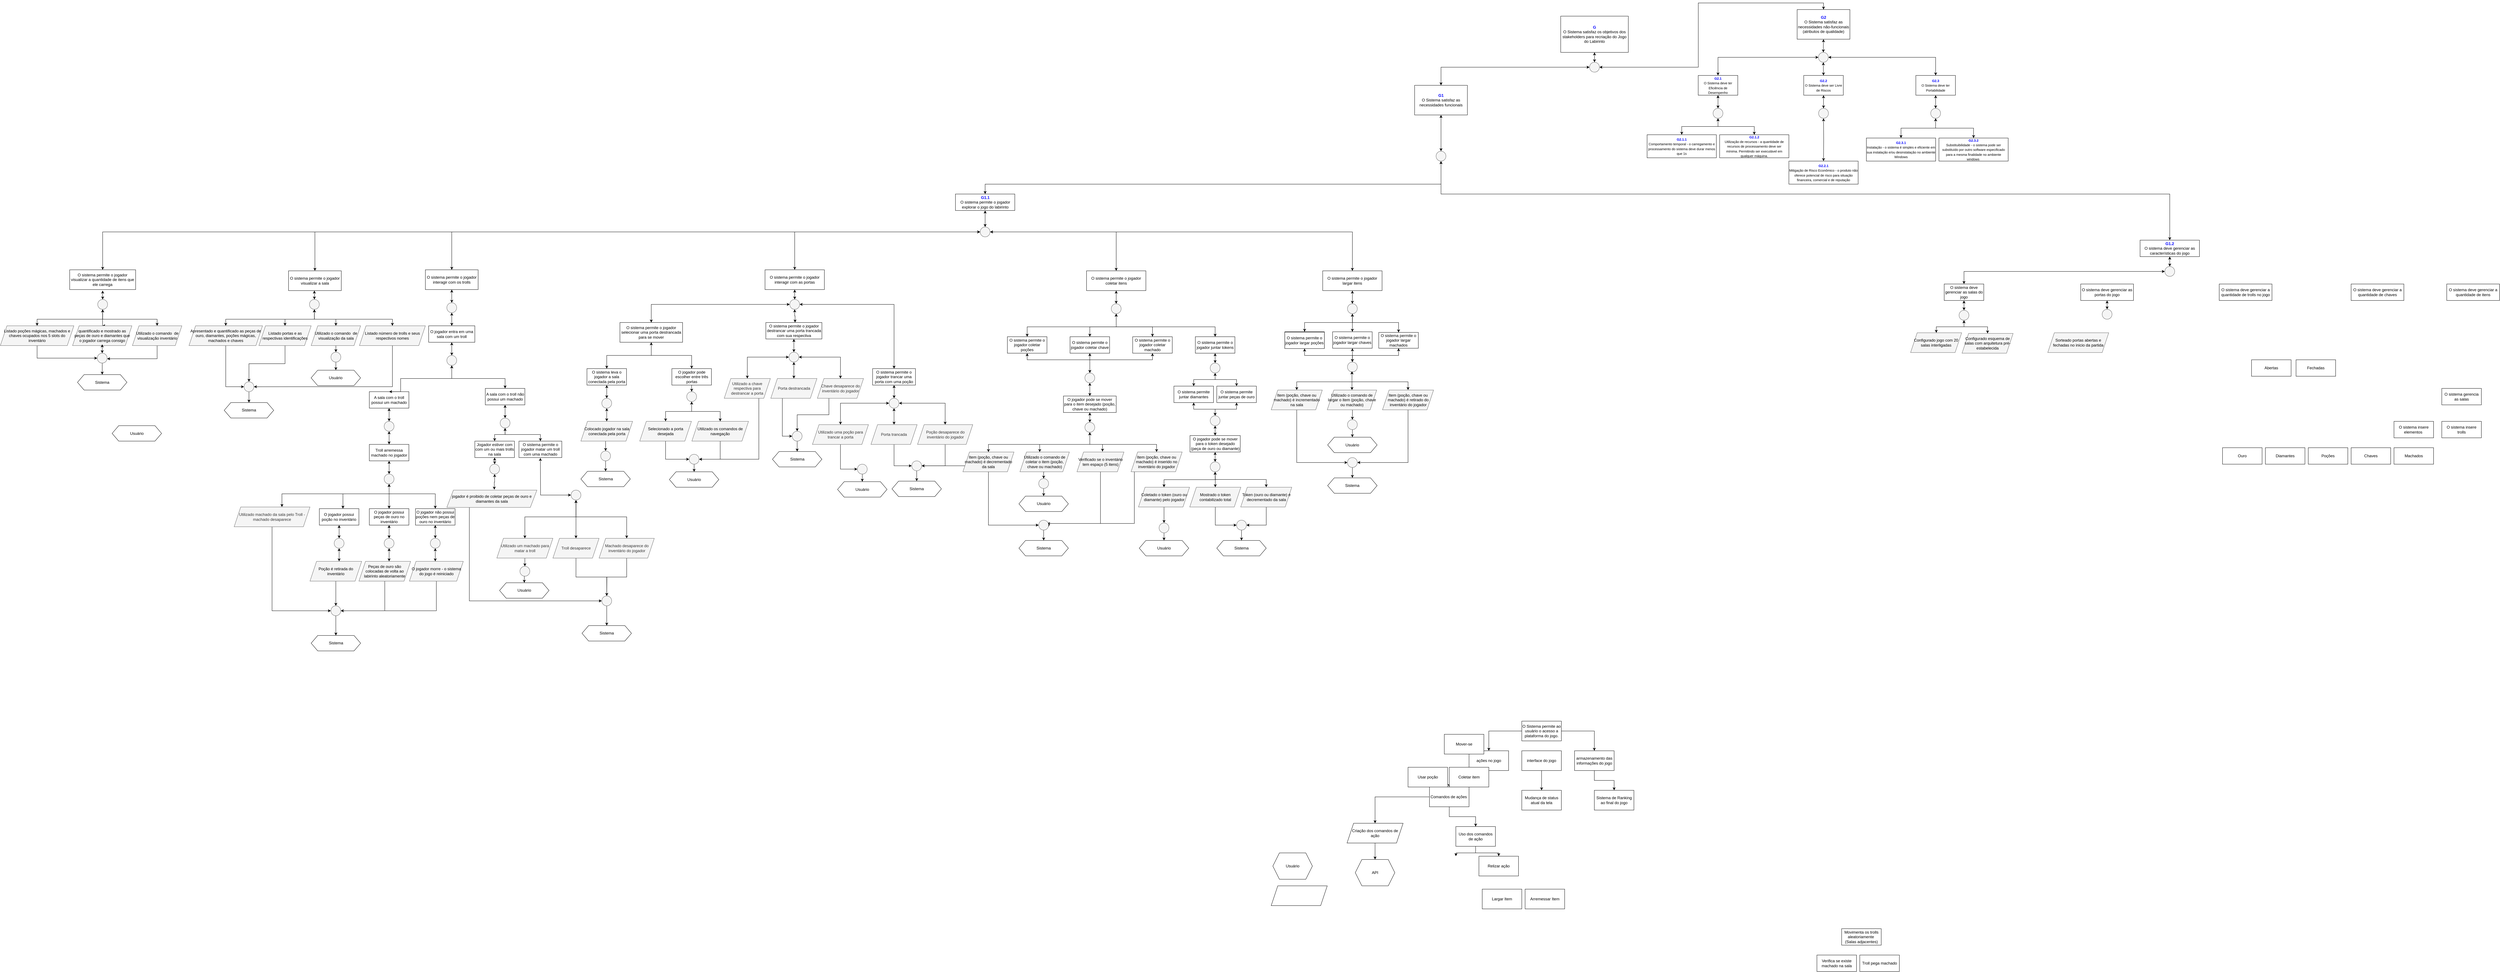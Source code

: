 <mxfile version="14.4.3" type="device"><diagram id="CcLu8pJx7sYRD5yKEzLu" name="Page-1"><mxGraphModel dx="6686" dy="1948" grid="1" gridSize="10" guides="1" tooltips="1" connect="1" arrows="1" fold="1" page="1" pageScale="1" pageWidth="850" pageHeight="1100" math="0" shadow="0"><root><mxCell id="0"/><mxCell id="1" parent="0"/><mxCell id="hRmUiVgqd-fP8M-4zKgl-9" value="" style="edgeStyle=orthogonalEdgeStyle;rounded=0;orthogonalLoop=1;jettySize=auto;html=1;startArrow=classic;startFill=1;" parent="1" source="hRmUiVgqd-fP8M-4zKgl-2" target="hRmUiVgqd-fP8M-4zKgl-7" edge="1"><mxGeometry relative="1" as="geometry"/></mxCell><mxCell id="hRmUiVgqd-fP8M-4zKgl-2" value="&lt;font color=&quot;#0000ff&quot;&gt;&lt;b&gt;G&lt;/b&gt;&lt;/font&gt;&lt;br&gt;O Sistema satisfaz os objetivos dos stakeholders para recriação do Jogo do Labirinto" style="rounded=0;whiteSpace=wrap;html=1;" parent="1" vertex="1"><mxGeometry x="-97" y="-980" width="205" height="110" as="geometry"/></mxCell><mxCell id="SyE-WnLj72KJWZx9Bk1h-50" style="edgeStyle=orthogonalEdgeStyle;rounded=0;orthogonalLoop=1;jettySize=auto;html=1;entryX=0.5;entryY=0;entryDx=0;entryDy=0;exitX=0.5;exitY=1;exitDx=0;exitDy=0;startArrow=classic;startFill=1;" parent="1" source="9Wqa6SIRsuj5Y4Wulnrp-28" target="SyE-WnLj72KJWZx9Bk1h-1" edge="1"><mxGeometry relative="1" as="geometry"><Array as="points"><mxPoint x="-460" y="-470"/><mxPoint x="-1842" y="-470"/></Array></mxGeometry></mxCell><mxCell id="hRmUiVgqd-fP8M-4zKgl-3" value="&lt;b&gt;&lt;font color=&quot;#0000ff&quot;&gt;G1&lt;/font&gt;&lt;/b&gt;&lt;br&gt;O Sistema satisfaz as necessidades funcionais" style="rounded=0;whiteSpace=wrap;html=1;" parent="1" vertex="1"><mxGeometry x="-540" y="-770" width="160" height="90" as="geometry"/></mxCell><mxCell id="hRmUiVgqd-fP8M-4zKgl-5" value="&lt;font style=&quot;font-size: 12px&quot;&gt;&lt;b&gt;&lt;font color=&quot;#0000ff&quot; style=&quot;font-size: 12px&quot;&gt;G2&lt;/font&gt;&lt;/b&gt;&lt;br&gt;O Sistema satisfaz as necessidades não-funcionais (atributos de qualidade)&lt;/font&gt;" style="rounded=0;whiteSpace=wrap;html=1;" parent="1" vertex="1"><mxGeometry x="620" y="-1000" width="160" height="90" as="geometry"/></mxCell><mxCell id="hRmUiVgqd-fP8M-4zKgl-10" style="edgeStyle=orthogonalEdgeStyle;rounded=0;orthogonalLoop=1;jettySize=auto;html=1;entryX=0.5;entryY=0;entryDx=0;entryDy=0;startArrow=classic;startFill=1;" parent="1" source="hRmUiVgqd-fP8M-4zKgl-7" target="hRmUiVgqd-fP8M-4zKgl-3" edge="1"><mxGeometry relative="1" as="geometry"/></mxCell><mxCell id="hRmUiVgqd-fP8M-4zKgl-11" style="edgeStyle=orthogonalEdgeStyle;rounded=0;orthogonalLoop=1;jettySize=auto;html=1;entryX=0.5;entryY=0;entryDx=0;entryDy=0;startArrow=classic;startFill=1;" parent="1" source="hRmUiVgqd-fP8M-4zKgl-7" target="hRmUiVgqd-fP8M-4zKgl-5" edge="1"><mxGeometry relative="1" as="geometry"/></mxCell><mxCell id="hRmUiVgqd-fP8M-4zKgl-7" value="" style="ellipse;whiteSpace=wrap;html=1;aspect=fixed;fillColor=#f5f5f5;fontColor=#333333;strokeColor=#666666;" parent="1" vertex="1"><mxGeometry x="-9.5" y="-840" width="30" height="30" as="geometry"/></mxCell><mxCell id="hRmUiVgqd-fP8M-4zKgl-23" style="edgeStyle=orthogonalEdgeStyle;rounded=0;orthogonalLoop=1;jettySize=auto;html=1;fontColor=#0000FF;" parent="1" source="hRmUiVgqd-fP8M-4zKgl-12" target="hRmUiVgqd-fP8M-4zKgl-22" edge="1"><mxGeometry relative="1" as="geometry"/></mxCell><mxCell id="hRmUiVgqd-fP8M-4zKgl-28" style="edgeStyle=orthogonalEdgeStyle;rounded=0;orthogonalLoop=1;jettySize=auto;html=1;fontColor=#000000;" parent="1" source="hRmUiVgqd-fP8M-4zKgl-12" target="hRmUiVgqd-fP8M-4zKgl-27" edge="1"><mxGeometry relative="1" as="geometry"/></mxCell><mxCell id="hRmUiVgqd-fP8M-4zKgl-12" value="O Sistema permite ao usuário o acesso a plataforma do jogo." style="rounded=0;whiteSpace=wrap;html=1;" parent="1" vertex="1"><mxGeometry x="-215" y="1160" width="120" height="60" as="geometry"/></mxCell><mxCell id="9Wqa6SIRsuj5Y4Wulnrp-12" style="edgeStyle=orthogonalEdgeStyle;rounded=0;orthogonalLoop=1;jettySize=auto;html=1;entryX=0.5;entryY=0;entryDx=0;entryDy=0;startArrow=classic;startFill=1;" parent="1" source="hRmUiVgqd-fP8M-4zKgl-14" target="9Wqa6SIRsuj5Y4Wulnrp-8" edge="1"><mxGeometry relative="1" as="geometry"/></mxCell><mxCell id="hRmUiVgqd-fP8M-4zKgl-14" value="&lt;font style=&quot;font-size: 10px&quot;&gt;&lt;b&gt;&lt;font color=&quot;#0000ff&quot; style=&quot;font-size: 10px&quot;&gt;G2.1&lt;/font&gt;&lt;/b&gt;&lt;br&gt;O Sistema deve ter Eficiência de Desempenho&lt;/font&gt;" style="rounded=0;whiteSpace=wrap;html=1;" parent="1" vertex="1"><mxGeometry x="320" y="-800" width="120" height="60" as="geometry"/></mxCell><mxCell id="9Wqa6SIRsuj5Y4Wulnrp-14" style="edgeStyle=orthogonalEdgeStyle;rounded=0;orthogonalLoop=1;jettySize=auto;html=1;entryX=0.5;entryY=0;entryDx=0;entryDy=0;startArrow=classic;startFill=1;" parent="1" source="hRmUiVgqd-fP8M-4zKgl-15" target="9Wqa6SIRsuj5Y4Wulnrp-10" edge="1"><mxGeometry relative="1" as="geometry"/></mxCell><mxCell id="hRmUiVgqd-fP8M-4zKgl-15" value="&lt;font style=&quot;font-size: 10px&quot;&gt;&lt;b&gt;&lt;font color=&quot;#0000ff&quot;&gt;G2.3&lt;/font&gt;&lt;/b&gt;&lt;br&gt;O Sistema deve ter Portabilidade&lt;/font&gt;" style="rounded=0;whiteSpace=wrap;html=1;" parent="1" vertex="1"><mxGeometry x="980" y="-800" width="120" height="60" as="geometry"/></mxCell><mxCell id="hRmUiVgqd-fP8M-4zKgl-34" style="edgeStyle=orthogonalEdgeStyle;rounded=0;orthogonalLoop=1;jettySize=auto;html=1;fontColor=#000000;" parent="1" source="hRmUiVgqd-fP8M-4zKgl-19" target="hRmUiVgqd-fP8M-4zKgl-30" edge="1"><mxGeometry relative="1" as="geometry"/></mxCell><mxCell id="gk21CeRTLY4jMx4OXJq9-3" style="edgeStyle=orthogonalEdgeStyle;rounded=0;orthogonalLoop=1;jettySize=auto;html=1;entryX=0.5;entryY=0;entryDx=0;entryDy=0;" parent="1" source="hRmUiVgqd-fP8M-4zKgl-19" target="gk21CeRTLY4jMx4OXJq9-2" edge="1"><mxGeometry relative="1" as="geometry"/></mxCell><mxCell id="hRmUiVgqd-fP8M-4zKgl-19" value="Comandos de ações&amp;nbsp;" style="rounded=0;whiteSpace=wrap;html=1;" parent="1" vertex="1"><mxGeometry x="-495" y="1360" width="120" height="60" as="geometry"/></mxCell><mxCell id="hRmUiVgqd-fP8M-4zKgl-20" value="Sistema de Ranking ao final do jogo" style="rounded=0;whiteSpace=wrap;html=1;" parent="1" vertex="1"><mxGeometry x="5" y="1370" width="120" height="60" as="geometry"/></mxCell><mxCell id="9Wqa6SIRsuj5Y4Wulnrp-13" style="edgeStyle=orthogonalEdgeStyle;rounded=0;orthogonalLoop=1;jettySize=auto;html=1;entryX=0.5;entryY=0;entryDx=0;entryDy=0;startArrow=classic;startFill=1;" parent="1" source="hRmUiVgqd-fP8M-4zKgl-21" target="9Wqa6SIRsuj5Y4Wulnrp-9" edge="1"><mxGeometry relative="1" as="geometry"/></mxCell><mxCell id="hRmUiVgqd-fP8M-4zKgl-21" value="&lt;b style=&quot;font-size: 10px&quot;&gt;&lt;font color=&quot;#0000ff&quot;&gt;G2.2&lt;/font&gt;&lt;/b&gt;&lt;br style=&quot;font-size: 10px&quot;&gt;&lt;span style=&quot;font-size: 10px&quot;&gt;O Sistema deve ser Livre de Riscos&lt;/span&gt;" style="rounded=0;whiteSpace=wrap;html=1;" parent="1" vertex="1"><mxGeometry x="640" y="-800" width="120" height="60" as="geometry"/></mxCell><mxCell id="hRmUiVgqd-fP8M-4zKgl-24" style="edgeStyle=orthogonalEdgeStyle;rounded=0;orthogonalLoop=1;jettySize=auto;html=1;fontColor=#0000FF;" parent="1" source="hRmUiVgqd-fP8M-4zKgl-22" target="hRmUiVgqd-fP8M-4zKgl-19" edge="1"><mxGeometry relative="1" as="geometry"/></mxCell><mxCell id="hRmUiVgqd-fP8M-4zKgl-22" value="ações no jogo" style="rounded=0;whiteSpace=wrap;html=1;" parent="1" vertex="1"><mxGeometry x="-375" y="1250" width="120" height="60" as="geometry"/></mxCell><mxCell id="hRmUiVgqd-fP8M-4zKgl-40" style="edgeStyle=orthogonalEdgeStyle;rounded=0;orthogonalLoop=1;jettySize=auto;html=1;fontColor=#000000;" parent="1" source="hRmUiVgqd-fP8M-4zKgl-26" target="hRmUiVgqd-fP8M-4zKgl-39" edge="1"><mxGeometry relative="1" as="geometry"/></mxCell><mxCell id="hRmUiVgqd-fP8M-4zKgl-26" value="&lt;font color=&quot;#000000&quot;&gt;interface do jogo&lt;/font&gt;" style="rounded=0;whiteSpace=wrap;html=1;fontColor=#0000FF;" parent="1" vertex="1"><mxGeometry x="-215" y="1250" width="120" height="60" as="geometry"/></mxCell><mxCell id="hRmUiVgqd-fP8M-4zKgl-29" style="edgeStyle=orthogonalEdgeStyle;rounded=0;orthogonalLoop=1;jettySize=auto;html=1;fontColor=#000000;" parent="1" source="hRmUiVgqd-fP8M-4zKgl-27" target="hRmUiVgqd-fP8M-4zKgl-20" edge="1"><mxGeometry relative="1" as="geometry"/></mxCell><mxCell id="hRmUiVgqd-fP8M-4zKgl-27" value="&lt;font color=&quot;#000000&quot;&gt;armazenamento das informações do jogo&lt;/font&gt;" style="rounded=0;whiteSpace=wrap;html=1;fontColor=#0000FF;" parent="1" vertex="1"><mxGeometry x="-55" y="1250" width="120" height="60" as="geometry"/></mxCell><mxCell id="hRmUiVgqd-fP8M-4zKgl-37" style="edgeStyle=orthogonalEdgeStyle;rounded=0;orthogonalLoop=1;jettySize=auto;html=1;fontColor=#000000;" parent="1" source="hRmUiVgqd-fP8M-4zKgl-30" target="hRmUiVgqd-fP8M-4zKgl-36" edge="1"><mxGeometry relative="1" as="geometry"/></mxCell><mxCell id="hRmUiVgqd-fP8M-4zKgl-30" value="&lt;font color=&quot;#000000&quot;&gt;Criação dos comandos de ação&lt;/font&gt;" style="shape=parallelogram;perimeter=parallelogramPerimeter;whiteSpace=wrap;html=1;fixedSize=1;fontColor=#0000FF;" parent="1" vertex="1"><mxGeometry x="-745" y="1470" width="170" height="60" as="geometry"/></mxCell><mxCell id="hRmUiVgqd-fP8M-4zKgl-31" value="" style="shape=parallelogram;perimeter=parallelogramPerimeter;whiteSpace=wrap;html=1;fixedSize=1;fontColor=#0000FF;" parent="1" vertex="1"><mxGeometry x="-975" y="1660" width="170" height="60" as="geometry"/></mxCell><mxCell id="hRmUiVgqd-fP8M-4zKgl-35" value="Usuário" style="shape=hexagon;perimeter=hexagonPerimeter2;whiteSpace=wrap;html=1;fixedSize=1;fontColor=#000000;" parent="1" vertex="1"><mxGeometry x="-970" y="1560" width="120" height="80" as="geometry"/></mxCell><mxCell id="hRmUiVgqd-fP8M-4zKgl-36" value="API" style="shape=hexagon;perimeter=hexagonPerimeter2;whiteSpace=wrap;html=1;fixedSize=1;fontColor=#000000;" parent="1" vertex="1"><mxGeometry x="-720" y="1580" width="120" height="80" as="geometry"/></mxCell><mxCell id="hRmUiVgqd-fP8M-4zKgl-39" value="Mudança de status atual da tela" style="rounded=0;whiteSpace=wrap;html=1;" parent="1" vertex="1"><mxGeometry x="-215" y="1370" width="120" height="60" as="geometry"/></mxCell><mxCell id="gk21CeRTLY4jMx4OXJq9-10" style="edgeStyle=orthogonalEdgeStyle;rounded=0;orthogonalLoop=1;jettySize=auto;html=1;entryX=0.5;entryY=0;entryDx=0;entryDy=0;" parent="1" source="gk21CeRTLY4jMx4OXJq9-2" edge="1"><mxGeometry relative="1" as="geometry"><mxPoint x="-415" y="1570" as="targetPoint"/></mxGeometry></mxCell><mxCell id="gk21CeRTLY4jMx4OXJq9-11" style="edgeStyle=orthogonalEdgeStyle;rounded=0;orthogonalLoop=1;jettySize=auto;html=1;exitX=0.5;exitY=1;exitDx=0;exitDy=0;entryX=0.5;entryY=0;entryDx=0;entryDy=0;" parent="1" source="gk21CeRTLY4jMx4OXJq9-2" target="gk21CeRTLY4jMx4OXJq9-5" edge="1"><mxGeometry relative="1" as="geometry"/></mxCell><mxCell id="gk21CeRTLY4jMx4OXJq9-2" value="Uso dos comandos de ação" style="rounded=0;whiteSpace=wrap;html=1;" parent="1" vertex="1"><mxGeometry x="-415" y="1480" width="120" height="60" as="geometry"/></mxCell><mxCell id="gk21CeRTLY4jMx4OXJq9-4" value="Mover-se" style="rounded=0;whiteSpace=wrap;html=1;" parent="1" vertex="1"><mxGeometry x="-450" y="1200" width="120" height="60" as="geometry"/></mxCell><mxCell id="gk21CeRTLY4jMx4OXJq9-5" value="Relizar ação" style="rounded=0;whiteSpace=wrap;html=1;" parent="1" vertex="1"><mxGeometry x="-345" y="1570" width="120" height="60" as="geometry"/></mxCell><mxCell id="gk21CeRTLY4jMx4OXJq9-6" value="Usar poção" style="rounded=0;whiteSpace=wrap;html=1;" parent="1" vertex="1"><mxGeometry x="-560" y="1300" width="120" height="60" as="geometry"/></mxCell><mxCell id="gk21CeRTLY4jMx4OXJq9-7" value="Coletar item" style="rounded=0;whiteSpace=wrap;html=1;" parent="1" vertex="1"><mxGeometry x="-435" y="1300" width="120" height="60" as="geometry"/></mxCell><mxCell id="gk21CeRTLY4jMx4OXJq9-8" value="Largar Item" style="rounded=0;whiteSpace=wrap;html=1;" parent="1" vertex="1"><mxGeometry x="-335" y="1670" width="120" height="60" as="geometry"/></mxCell><mxCell id="gk21CeRTLY4jMx4OXJq9-9" value="Arremessar Item" style="rounded=0;whiteSpace=wrap;html=1;" parent="1" vertex="1"><mxGeometry x="-205" y="1670" width="120" height="60" as="geometry"/></mxCell><mxCell id="SyE-WnLj72KJWZx9Bk1h-7" style="edgeStyle=orthogonalEdgeStyle;rounded=0;orthogonalLoop=1;jettySize=auto;html=1;entryX=0.5;entryY=0;entryDx=0;entryDy=0;exitX=0;exitY=0.5;exitDx=0;exitDy=0;startArrow=classic;startFill=1;" parent="1" source="9Wqa6SIRsuj5Y4Wulnrp-30" target="SyE-WnLj72KJWZx9Bk1h-2" edge="1"><mxGeometry relative="1" as="geometry"/></mxCell><mxCell id="SyE-WnLj72KJWZx9Bk1h-71" style="edgeStyle=orthogonalEdgeStyle;rounded=0;orthogonalLoop=1;jettySize=auto;html=1;exitX=1;exitY=0.5;exitDx=0;exitDy=0;startArrow=classic;startFill=1;" parent="1" source="9Wqa6SIRsuj5Y4Wulnrp-30" target="9Wqa6SIRsuj5Y4Wulnrp-142" edge="1"><mxGeometry relative="1" as="geometry"><mxPoint x="-1390" y="-180" as="targetPoint"/></mxGeometry></mxCell><mxCell id="SyE-WnLj72KJWZx9Bk1h-1" value="&lt;font style=&quot;font-size: 12px&quot;&gt;&lt;b&gt;&lt;font color=&quot;#0000ff&quot; style=&quot;font-size: 12px&quot;&gt;G1.1&lt;/font&gt;&lt;/b&gt;&lt;span&gt;&lt;font style=&quot;font-size: 12px&quot;&gt;&lt;br&gt;O sistema permite o jogador explorar o jogo do labirinto&lt;/font&gt;&lt;/span&gt;&lt;/font&gt;" style="rounded=0;whiteSpace=wrap;html=1;" parent="1" vertex="1"><mxGeometry x="-1932.5" y="-440" width="180" height="50" as="geometry"/></mxCell><mxCell id="SyE-WnLj72KJWZx9Bk1h-2" value="&lt;span&gt;&lt;font style=&quot;font-size: 12px&quot;&gt;O sistema permite o jogador interagir com as portas&lt;/font&gt;&lt;/span&gt;" style="rounded=0;whiteSpace=wrap;html=1;" parent="1" vertex="1"><mxGeometry x="-2510" y="-210" width="180" height="60" as="geometry"/></mxCell><mxCell id="SyE-WnLj72KJWZx9Bk1h-29" style="edgeStyle=orthogonalEdgeStyle;rounded=0;orthogonalLoop=1;jettySize=auto;html=1;entryX=0.5;entryY=0;entryDx=0;entryDy=0;" parent="1" source="SyE-WnLj72KJWZx9Bk1h-4" target="SyE-WnLj72KJWZx9Bk1h-10" edge="1"><mxGeometry relative="1" as="geometry"/></mxCell><mxCell id="9Wqa6SIRsuj5Y4Wulnrp-47" style="edgeStyle=orthogonalEdgeStyle;rounded=0;orthogonalLoop=1;jettySize=auto;html=1;fontSize=12;startArrow=classic;startFill=1;exitX=0.5;exitY=1;exitDx=0;exitDy=0;" parent="1" source="SyE-WnLj72KJWZx9Bk1h-4" target="9Wqa6SIRsuj5Y4Wulnrp-46" edge="1"><mxGeometry relative="1" as="geometry"/></mxCell><mxCell id="SyE-WnLj72KJWZx9Bk1h-4" value="&lt;span&gt;O sistema permite o jogador selecionar uma porta destrancada para se mover&lt;/span&gt;" style="rounded=0;whiteSpace=wrap;html=1;" parent="1" vertex="1"><mxGeometry x="-2950" y="-50.06" width="190" height="60" as="geometry"/></mxCell><mxCell id="SyE-WnLj72KJWZx9Bk1h-52" style="edgeStyle=orthogonalEdgeStyle;rounded=0;orthogonalLoop=1;jettySize=auto;html=1;entryX=0.5;entryY=0;entryDx=0;entryDy=0;startArrow=classic;startFill=1;" parent="1" source="SyE-WnLj72KJWZx9Bk1h-5" target="SyE-WnLj72KJWZx9Bk1h-51" edge="1"><mxGeometry relative="1" as="geometry"/></mxCell><mxCell id="SyE-WnLj72KJWZx9Bk1h-5" value="&lt;span&gt;&lt;font style=&quot;font-size: 12px&quot;&gt;O sistema permite o jogador destrancar uma porta trancada com sua respectiva&lt;/font&gt;&lt;/span&gt;" style="rounded=0;whiteSpace=wrap;html=1;" parent="1" vertex="1"><mxGeometry x="-2507.5" y="-50" width="170" height="50" as="geometry"/></mxCell><mxCell id="SyE-WnLj72KJWZx9Bk1h-6" value="&lt;span&gt;O sistema permite o jogador trancar uma porta com uma poção&lt;/span&gt;" style="rounded=0;whiteSpace=wrap;html=1;" parent="1" vertex="1"><mxGeometry x="-2183.75" y="89.94" width="130" height="50" as="geometry"/></mxCell><mxCell id="SyE-WnLj72KJWZx9Bk1h-31" style="edgeStyle=orthogonalEdgeStyle;rounded=0;orthogonalLoop=1;jettySize=auto;html=1;entryX=0.5;entryY=0;entryDx=0;entryDy=0;" parent="1" source="SyE-WnLj72KJWZx9Bk1h-10" target="SyE-WnLj72KJWZx9Bk1h-30" edge="1"><mxGeometry relative="1" as="geometry"/></mxCell><mxCell id="SyE-WnLj72KJWZx9Bk1h-10" value="&lt;span&gt;O jogador pode escolher entre três portas&lt;/span&gt;" style="rounded=0;whiteSpace=wrap;html=1;" parent="1" vertex="1"><mxGeometry x="-2792.5" y="89.94" width="120" height="50" as="geometry"/></mxCell><mxCell id="SyE-WnLj72KJWZx9Bk1h-30" value="" style="ellipse;whiteSpace=wrap;html=1;aspect=fixed;fillColor=#f5f5f5;fontColor=#333333;strokeColor=#666666;" parent="1" vertex="1"><mxGeometry x="-2747.5" y="159.94" width="30" height="30" as="geometry"/></mxCell><mxCell id="SyE-WnLj72KJWZx9Bk1h-53" style="edgeStyle=orthogonalEdgeStyle;rounded=0;orthogonalLoop=1;jettySize=auto;html=1;startArrow=classic;startFill=1;" parent="1" source="SyE-WnLj72KJWZx9Bk1h-51" target="9Wqa6SIRsuj5Y4Wulnrp-33" edge="1"><mxGeometry relative="1" as="geometry"><mxPoint x="-2490" y="120" as="targetPoint"/></mxGeometry></mxCell><mxCell id="SyE-WnLj72KJWZx9Bk1h-55" style="edgeStyle=orthogonalEdgeStyle;rounded=0;orthogonalLoop=1;jettySize=auto;html=1;startArrow=classic;startFill=1;entryX=0.5;entryY=0;entryDx=0;entryDy=0;" parent="1" source="SyE-WnLj72KJWZx9Bk1h-51" target="9Wqa6SIRsuj5Y4Wulnrp-36" edge="1"><mxGeometry relative="1" as="geometry"><mxPoint x="-2352.481" y="120.0" as="targetPoint"/></mxGeometry></mxCell><mxCell id="SyE-WnLj72KJWZx9Bk1h-51" value="" style="ellipse;whiteSpace=wrap;html=1;aspect=fixed;fillColor=#f5f5f5;fontColor=#333333;strokeColor=#666666;" parent="1" vertex="1"><mxGeometry x="-2437.5" y="40" width="30" height="30" as="geometry"/></mxCell><mxCell id="SyE-WnLj72KJWZx9Bk1h-57" style="edgeStyle=orthogonalEdgeStyle;rounded=0;orthogonalLoop=1;jettySize=auto;html=1;entryX=0.5;entryY=1;entryDx=0;entryDy=0;startArrow=classic;startFill=1;" parent="1" source="SyE-WnLj72KJWZx9Bk1h-56" target="SyE-WnLj72KJWZx9Bk1h-2" edge="1"><mxGeometry relative="1" as="geometry"/></mxCell><mxCell id="SyE-WnLj72KJWZx9Bk1h-58" style="edgeStyle=orthogonalEdgeStyle;rounded=0;orthogonalLoop=1;jettySize=auto;html=1;startArrow=classic;startFill=1;" parent="1" source="SyE-WnLj72KJWZx9Bk1h-56" target="SyE-WnLj72KJWZx9Bk1h-4" edge="1"><mxGeometry relative="1" as="geometry"/></mxCell><mxCell id="SyE-WnLj72KJWZx9Bk1h-62" style="edgeStyle=orthogonalEdgeStyle;rounded=0;orthogonalLoop=1;jettySize=auto;html=1;entryX=0.521;entryY=0;entryDx=0;entryDy=0;entryPerimeter=0;startArrow=classic;startFill=1;" parent="1" source="SyE-WnLj72KJWZx9Bk1h-56" target="SyE-WnLj72KJWZx9Bk1h-5" edge="1"><mxGeometry relative="1" as="geometry"/></mxCell><mxCell id="SyE-WnLj72KJWZx9Bk1h-64" style="edgeStyle=orthogonalEdgeStyle;rounded=0;orthogonalLoop=1;jettySize=auto;html=1;startArrow=classic;startFill=1;" parent="1" source="SyE-WnLj72KJWZx9Bk1h-56" target="SyE-WnLj72KJWZx9Bk1h-6" edge="1"><mxGeometry relative="1" as="geometry"><mxPoint x="-2130" y="-95" as="targetPoint"/></mxGeometry></mxCell><mxCell id="SyE-WnLj72KJWZx9Bk1h-56" value="" style="ellipse;whiteSpace=wrap;html=1;aspect=fixed;fillColor=#f5f5f5;fontColor=#333333;strokeColor=#666666;" parent="1" vertex="1"><mxGeometry x="-2435" y="-120" width="30" height="30" as="geometry"/></mxCell><mxCell id="9Wqa6SIRsuj5Y4Wulnrp-165" style="edgeStyle=orthogonalEdgeStyle;rounded=0;orthogonalLoop=1;jettySize=auto;html=1;fontSize=12;fontColor=#000000;startArrow=classic;startFill=1;" parent="1" source="SyE-WnLj72KJWZx9Bk1h-73" target="9Wqa6SIRsuj5Y4Wulnrp-163" edge="1"><mxGeometry relative="1" as="geometry"><Array as="points"><mxPoint x="-1715" y="63.12"/><mxPoint x="-1525" y="63.12"/></Array></mxGeometry></mxCell><mxCell id="SyE-WnLj72KJWZx9Bk1h-73" value="&lt;span&gt;O sistema permite o jogador coletar poções&lt;/span&gt;" style="rounded=0;whiteSpace=wrap;html=1;" parent="1" vertex="1"><mxGeometry x="-1775" y="-6.88" width="120" height="50" as="geometry"/></mxCell><mxCell id="9Wqa6SIRsuj5Y4Wulnrp-149" style="edgeStyle=orthogonalEdgeStyle;rounded=0;orthogonalLoop=1;jettySize=auto;html=1;entryX=0.5;entryY=1;entryDx=0;entryDy=0;fontSize=12;fontColor=#000000;startArrow=classic;startFill=1;exitX=0.5;exitY=0;exitDx=0;exitDy=0;" parent="1" source="SyE-WnLj72KJWZx9Bk1h-74" target="9Wqa6SIRsuj5Y4Wulnrp-146" edge="1"><mxGeometry relative="1" as="geometry"><Array as="points"><mxPoint x="-1525" y="-36.88"/><mxPoint x="-1445" y="-36.88"/></Array></mxGeometry></mxCell><mxCell id="9Wqa6SIRsuj5Y4Wulnrp-153" style="edgeStyle=orthogonalEdgeStyle;rounded=0;orthogonalLoop=1;jettySize=auto;html=1;entryX=0.5;entryY=0;entryDx=0;entryDy=0;fontSize=12;fontColor=#000000;startArrow=classic;startFill=1;" parent="1" source="9Wqa6SIRsuj5Y4Wulnrp-161" target="9Wqa6SIRsuj5Y4Wulnrp-152" edge="1"><mxGeometry relative="1" as="geometry"/></mxCell><mxCell id="SyE-WnLj72KJWZx9Bk1h-74" value="&lt;span&gt;O sistema permite o jogador coletar chave&lt;/span&gt;" style="rounded=0;whiteSpace=wrap;html=1;" parent="1" vertex="1"><mxGeometry x="-1585" y="-6.88" width="120" height="50" as="geometry"/></mxCell><mxCell id="9Wqa6SIRsuj5Y4Wulnrp-150" style="edgeStyle=orthogonalEdgeStyle;rounded=0;orthogonalLoop=1;jettySize=auto;html=1;entryX=0.5;entryY=1;entryDx=0;entryDy=0;fontSize=12;fontColor=#000000;startArrow=classic;startFill=1;exitX=0.5;exitY=0;exitDx=0;exitDy=0;" parent="1" source="SyE-WnLj72KJWZx9Bk1h-77" target="9Wqa6SIRsuj5Y4Wulnrp-146" edge="1"><mxGeometry relative="1" as="geometry"><Array as="points"><mxPoint x="-1335" y="-36.88"/><mxPoint x="-1445" y="-36.88"/></Array></mxGeometry></mxCell><mxCell id="9Wqa6SIRsuj5Y4Wulnrp-158" style="edgeStyle=orthogonalEdgeStyle;rounded=0;orthogonalLoop=1;jettySize=auto;html=1;fontSize=12;fontColor=#000000;startArrow=classic;startFill=1;" parent="1" source="SyE-WnLj72KJWZx9Bk1h-77" edge="1"><mxGeometry relative="1" as="geometry"><mxPoint x="-1525" y="103.12" as="targetPoint"/><Array as="points"><mxPoint x="-1335" y="63.12"/><mxPoint x="-1525" y="63.12"/></Array></mxGeometry></mxCell><mxCell id="SyE-WnLj72KJWZx9Bk1h-77" value="&lt;span&gt;O sistema permite o jogador coletar machado&lt;/span&gt;" style="rounded=0;whiteSpace=wrap;html=1;" parent="1" vertex="1"><mxGeometry x="-1395" y="-6.88" width="120" height="50" as="geometry"/></mxCell><mxCell id="9Wqa6SIRsuj5Y4Wulnrp-151" style="edgeStyle=orthogonalEdgeStyle;rounded=0;orthogonalLoop=1;jettySize=auto;html=1;entryX=0.5;entryY=1;entryDx=0;entryDy=0;fontSize=12;fontColor=#000000;startArrow=classic;startFill=1;" parent="1" source="SyE-WnLj72KJWZx9Bk1h-80" target="9Wqa6SIRsuj5Y4Wulnrp-146" edge="1"><mxGeometry relative="1" as="geometry"><Array as="points"><mxPoint x="-1145" y="-36.88"/><mxPoint x="-1445" y="-36.88"/></Array></mxGeometry></mxCell><mxCell id="9Wqa6SIRsuj5Y4Wulnrp-160" style="edgeStyle=orthogonalEdgeStyle;rounded=0;orthogonalLoop=1;jettySize=auto;html=1;entryX=0.5;entryY=0;entryDx=0;entryDy=0;fontSize=12;fontColor=#000000;startArrow=classic;startFill=1;" parent="1" source="SyE-WnLj72KJWZx9Bk1h-80" target="9Wqa6SIRsuj5Y4Wulnrp-159" edge="1"><mxGeometry relative="1" as="geometry"/></mxCell><mxCell id="SyE-WnLj72KJWZx9Bk1h-80" value="&lt;span&gt;O sistema permite o jogador juntar tokens&lt;/span&gt;" style="rounded=0;whiteSpace=wrap;html=1;" parent="1" vertex="1"><mxGeometry x="-1205" y="-6.88" width="120" height="50" as="geometry"/></mxCell><mxCell id="9Wqa6SIRsuj5Y4Wulnrp-170" style="edgeStyle=orthogonalEdgeStyle;rounded=0;orthogonalLoop=1;jettySize=auto;html=1;fontSize=12;fontColor=#000000;startArrow=classic;startFill=1;" parent="1" source="SyE-WnLj72KJWZx9Bk1h-81" target="9Wqa6SIRsuj5Y4Wulnrp-169" edge="1"><mxGeometry relative="1" as="geometry"/></mxCell><mxCell id="SyE-WnLj72KJWZx9Bk1h-81" value="&lt;span&gt;O sistema permite juntar diamantes&lt;/span&gt;" style="rounded=0;whiteSpace=wrap;html=1;" parent="1" vertex="1"><mxGeometry x="-1270" y="143.06" width="120" height="50" as="geometry"/></mxCell><mxCell id="9Wqa6SIRsuj5Y4Wulnrp-168" style="edgeStyle=orthogonalEdgeStyle;rounded=0;orthogonalLoop=1;jettySize=auto;html=1;entryX=0.5;entryY=1;entryDx=0;entryDy=0;fontSize=12;fontColor=#000000;startArrow=classic;startFill=1;" parent="1" source="SyE-WnLj72KJWZx9Bk1h-82" target="9Wqa6SIRsuj5Y4Wulnrp-159" edge="1"><mxGeometry relative="1" as="geometry"/></mxCell><mxCell id="9Wqa6SIRsuj5Y4Wulnrp-171" style="edgeStyle=orthogonalEdgeStyle;rounded=0;orthogonalLoop=1;jettySize=auto;html=1;entryX=0.5;entryY=0;entryDx=0;entryDy=0;fontSize=12;fontColor=#000000;startArrow=classic;startFill=1;" parent="1" source="SyE-WnLj72KJWZx9Bk1h-82" target="9Wqa6SIRsuj5Y4Wulnrp-169" edge="1"><mxGeometry relative="1" as="geometry"/></mxCell><mxCell id="SyE-WnLj72KJWZx9Bk1h-82" value="&lt;span&gt;O sistema permite juntar peças de ouro&lt;/span&gt;" style="rounded=0;whiteSpace=wrap;html=1;" parent="1" vertex="1"><mxGeometry x="-1140" y="143.06" width="120" height="50" as="geometry"/></mxCell><mxCell id="SyE-WnLj72KJWZx9Bk1h-83" value="O jogador pode se mover para o token desejado (peça de ouro ou diamante)" style="rounded=0;whiteSpace=wrap;html=1;" parent="1" vertex="1"><mxGeometry x="-1221.25" y="293.12" width="152.5" height="50" as="geometry"/></mxCell><mxCell id="SyE-WnLj72KJWZx9Bk1h-110" value="&lt;span&gt;Movimenta os trolls aleatoriamente&amp;nbsp; (Salas adjacentes)&lt;/span&gt;" style="rounded=0;whiteSpace=wrap;html=1;" parent="1" vertex="1"><mxGeometry x="755" y="1790" width="120" height="50" as="geometry"/></mxCell><mxCell id="SyE-WnLj72KJWZx9Bk1h-113" value="&lt;span&gt;Verifica se existe machado na sala&lt;/span&gt;" style="rounded=0;whiteSpace=wrap;html=1;" parent="1" vertex="1"><mxGeometry x="680" y="1870" width="120" height="50" as="geometry"/></mxCell><mxCell id="SyE-WnLj72KJWZx9Bk1h-114" value="&lt;span&gt;Troll pega machado&lt;/span&gt;" style="rounded=0;whiteSpace=wrap;html=1;" parent="1" vertex="1"><mxGeometry x="810" y="1870" width="120" height="50" as="geometry"/></mxCell><mxCell id="mdIFGXUubkvyYsVZqN8Q-4" style="edgeStyle=orthogonalEdgeStyle;rounded=0;orthogonalLoop=1;jettySize=auto;html=1;entryX=0.5;entryY=0;entryDx=0;entryDy=0;startArrow=classic;startFill=1;" parent="1" source="SyE-WnLj72KJWZx9Bk1h-129" target="mdIFGXUubkvyYsVZqN8Q-3" edge="1"><mxGeometry relative="1" as="geometry"/></mxCell><mxCell id="SyE-WnLj72KJWZx9Bk1h-129" value="&lt;span&gt;O sistema deve gerenciar as salas do jogo&lt;/span&gt;" style="rounded=0;whiteSpace=wrap;html=1;" parent="1" vertex="1"><mxGeometry x="1066" y="-166.88" width="120" height="50" as="geometry"/></mxCell><mxCell id="9Wqa6SIRsuj5Y4Wulnrp-4" style="edgeStyle=orthogonalEdgeStyle;rounded=0;orthogonalLoop=1;jettySize=auto;html=1;startArrow=classic;startFill=1;" parent="1" source="9Wqa6SIRsuj5Y4Wulnrp-2" target="hRmUiVgqd-fP8M-4zKgl-5" edge="1"><mxGeometry relative="1" as="geometry"/></mxCell><mxCell id="9Wqa6SIRsuj5Y4Wulnrp-5" style="edgeStyle=orthogonalEdgeStyle;rounded=0;orthogonalLoop=1;jettySize=auto;html=1;entryX=0.5;entryY=0;entryDx=0;entryDy=0;startArrow=classic;startFill=1;" parent="1" source="9Wqa6SIRsuj5Y4Wulnrp-2" target="hRmUiVgqd-fP8M-4zKgl-21" edge="1"><mxGeometry relative="1" as="geometry"/></mxCell><mxCell id="9Wqa6SIRsuj5Y4Wulnrp-6" style="edgeStyle=orthogonalEdgeStyle;rounded=0;orthogonalLoop=1;jettySize=auto;html=1;entryX=0.5;entryY=0;entryDx=0;entryDy=0;startArrow=classic;startFill=1;" parent="1" source="9Wqa6SIRsuj5Y4Wulnrp-2" target="hRmUiVgqd-fP8M-4zKgl-14" edge="1"><mxGeometry relative="1" as="geometry"/></mxCell><mxCell id="9Wqa6SIRsuj5Y4Wulnrp-7" style="edgeStyle=orthogonalEdgeStyle;rounded=0;orthogonalLoop=1;jettySize=auto;html=1;entryX=0.5;entryY=0;entryDx=0;entryDy=0;startArrow=classic;startFill=1;" parent="1" source="9Wqa6SIRsuj5Y4Wulnrp-2" target="hRmUiVgqd-fP8M-4zKgl-15" edge="1"><mxGeometry relative="1" as="geometry"/></mxCell><mxCell id="9Wqa6SIRsuj5Y4Wulnrp-2" value="" style="ellipse;whiteSpace=wrap;html=1;aspect=fixed;fillColor=#f5f5f5;fontColor=#333333;strokeColor=#666666;" parent="1" vertex="1"><mxGeometry x="684.5" y="-870" width="30" height="30" as="geometry"/></mxCell><mxCell id="9Wqa6SIRsuj5Y4Wulnrp-16" style="edgeStyle=orthogonalEdgeStyle;rounded=0;orthogonalLoop=1;jettySize=auto;html=1;entryX=0.5;entryY=0;entryDx=0;entryDy=0;startArrow=classic;startFill=1;" parent="1" source="9Wqa6SIRsuj5Y4Wulnrp-8" target="9Wqa6SIRsuj5Y4Wulnrp-15" edge="1"><mxGeometry relative="1" as="geometry"/></mxCell><mxCell id="9Wqa6SIRsuj5Y4Wulnrp-21" style="edgeStyle=orthogonalEdgeStyle;rounded=0;orthogonalLoop=1;jettySize=auto;html=1;entryX=0.5;entryY=0;entryDx=0;entryDy=0;fontSize=10;startArrow=classic;startFill=1;" parent="1" source="9Wqa6SIRsuj5Y4Wulnrp-8" target="9Wqa6SIRsuj5Y4Wulnrp-20" edge="1"><mxGeometry relative="1" as="geometry"/></mxCell><mxCell id="9Wqa6SIRsuj5Y4Wulnrp-8" value="" style="ellipse;whiteSpace=wrap;html=1;aspect=fixed;fillColor=#f5f5f5;fontColor=#333333;strokeColor=#666666;" parent="1" vertex="1"><mxGeometry x="365" y="-700" width="30" height="30" as="geometry"/></mxCell><mxCell id="9Wqa6SIRsuj5Y4Wulnrp-9" value="" style="ellipse;whiteSpace=wrap;html=1;aspect=fixed;fillColor=#f5f5f5;fontColor=#333333;strokeColor=#666666;" parent="1" vertex="1"><mxGeometry x="685" y="-700" width="30" height="30" as="geometry"/></mxCell><mxCell id="9Wqa6SIRsuj5Y4Wulnrp-10" value="" style="ellipse;whiteSpace=wrap;html=1;aspect=fixed;fillColor=#f5f5f5;fontColor=#333333;strokeColor=#666666;" parent="1" vertex="1"><mxGeometry x="1025" y="-700" width="30" height="30" as="geometry"/></mxCell><mxCell id="9Wqa6SIRsuj5Y4Wulnrp-15" value="&lt;font style=&quot;font-size: 10px&quot;&gt;&lt;b&gt;&lt;font color=&quot;#0000ff&quot;&gt;G2.1.1&lt;/font&gt;&lt;/b&gt;&lt;br&gt;Comportamento temporal - o carregamento e processamento do sistema deve durar menos que 1s&lt;/font&gt;" style="rounded=0;whiteSpace=wrap;html=1;" parent="1" vertex="1"><mxGeometry x="165" y="-620" width="210" height="70" as="geometry"/></mxCell><mxCell id="9Wqa6SIRsuj5Y4Wulnrp-20" value="&lt;font style=&quot;font-size: 10px&quot;&gt;&lt;b&gt;&lt;font color=&quot;#0000ff&quot;&gt;G2.1.2&lt;/font&gt;&lt;/b&gt;&lt;br&gt;Utilização de recursos - a quantidade de recursos de processamento deve ser mínima.&amp;nbsp;Permitindo ser executável em qualquer máquina.&lt;/font&gt;" style="rounded=0;whiteSpace=wrap;html=1;" parent="1" vertex="1"><mxGeometry x="385" y="-620" width="210" height="70" as="geometry"/></mxCell><mxCell id="9Wqa6SIRsuj5Y4Wulnrp-22" style="edgeStyle=orthogonalEdgeStyle;rounded=0;orthogonalLoop=1;jettySize=auto;html=1;entryX=0.5;entryY=0;entryDx=0;entryDy=0;startArrow=classic;startFill=1;" parent="1" target="9Wqa6SIRsuj5Y4Wulnrp-23" edge="1"><mxGeometry relative="1" as="geometry"><mxPoint x="700" y="-670" as="sourcePoint"/></mxGeometry></mxCell><mxCell id="9Wqa6SIRsuj5Y4Wulnrp-23" value="&lt;font style=&quot;font-size: 10px&quot;&gt;&lt;b&gt;&lt;font color=&quot;#0000ff&quot;&gt;G2.2.1&lt;/font&gt;&lt;/b&gt;&lt;br&gt;Mitigação de Risco Econômico - o produto não oferece potencial de risco para situação financeira, comercial e de reputação&lt;/font&gt;" style="rounded=0;whiteSpace=wrap;html=1;" parent="1" vertex="1"><mxGeometry x="595" y="-540" width="210" height="70" as="geometry"/></mxCell><mxCell id="9Wqa6SIRsuj5Y4Wulnrp-24" style="edgeStyle=orthogonalEdgeStyle;rounded=0;orthogonalLoop=1;jettySize=auto;html=1;entryX=0.5;entryY=0;entryDx=0;entryDy=0;startArrow=classic;startFill=1;exitX=0.5;exitY=1;exitDx=0;exitDy=0;" parent="1" source="9Wqa6SIRsuj5Y4Wulnrp-10" target="9Wqa6SIRsuj5Y4Wulnrp-26" edge="1"><mxGeometry relative="1" as="geometry"><mxPoint x="1045" y="-660" as="sourcePoint"/></mxGeometry></mxCell><mxCell id="9Wqa6SIRsuj5Y4Wulnrp-25" style="edgeStyle=orthogonalEdgeStyle;rounded=0;orthogonalLoop=1;jettySize=auto;html=1;entryX=0.5;entryY=0;entryDx=0;entryDy=0;fontSize=10;startArrow=classic;startFill=1;exitX=0.5;exitY=1;exitDx=0;exitDy=0;" parent="1" source="9Wqa6SIRsuj5Y4Wulnrp-10" target="9Wqa6SIRsuj5Y4Wulnrp-27" edge="1"><mxGeometry relative="1" as="geometry"><mxPoint x="1045" y="-660" as="sourcePoint"/></mxGeometry></mxCell><mxCell id="9Wqa6SIRsuj5Y4Wulnrp-26" value="&lt;font style=&quot;font-size: 10px&quot;&gt;&lt;b&gt;&lt;font color=&quot;#0000ff&quot;&gt;G2.3.1&lt;/font&gt;&lt;/b&gt;&lt;br&gt;Instalação - o sistema é simples e eficiente em sua instalação e/ou desinstalação no ambiente Windows&lt;/font&gt;" style="rounded=0;whiteSpace=wrap;html=1;" parent="1" vertex="1"><mxGeometry x="830" y="-610" width="210" height="70" as="geometry"/></mxCell><mxCell id="9Wqa6SIRsuj5Y4Wulnrp-27" value="&lt;font style=&quot;font-size: 10px&quot;&gt;&lt;b&gt;&lt;font color=&quot;#0000ff&quot;&gt;G2.3.2&lt;/font&gt;&lt;/b&gt;&lt;br&gt;Substituibilidade - o sistema pode ser substituído por outro software especificado para a mesma finalidade no ambiente windows&amp;nbsp;&lt;/font&gt;" style="rounded=0;whiteSpace=wrap;html=1;" parent="1" vertex="1"><mxGeometry x="1050" y="-610" width="210" height="70" as="geometry"/></mxCell><mxCell id="9Wqa6SIRsuj5Y4Wulnrp-184" style="edgeStyle=orthogonalEdgeStyle;rounded=0;orthogonalLoop=1;jettySize=auto;html=1;fontSize=12;fontColor=#000000;startArrow=classic;startFill=1;endArrow=classic;endFill=1;" parent="1" source="9Wqa6SIRsuj5Y4Wulnrp-28" target="9Wqa6SIRsuj5Y4Wulnrp-180" edge="1"><mxGeometry relative="1" as="geometry"><Array as="points"><mxPoint x="-460" y="-440"/><mxPoint x="1750" y="-440"/></Array></mxGeometry></mxCell><mxCell id="9Wqa6SIRsuj5Y4Wulnrp-28" value="" style="ellipse;whiteSpace=wrap;html=1;aspect=fixed;fillColor=#f5f5f5;fontColor=#333333;strokeColor=#666666;" parent="1" vertex="1"><mxGeometry x="-475" y="-570" width="30" height="30" as="geometry"/></mxCell><mxCell id="9Wqa6SIRsuj5Y4Wulnrp-29" value="" style="edgeStyle=orthogonalEdgeStyle;rounded=0;orthogonalLoop=1;jettySize=auto;html=1;entryX=0.5;entryY=0;entryDx=0;entryDy=0;exitX=0.5;exitY=1;exitDx=0;exitDy=0;startArrow=classic;startFill=1;endArrow=classic;endFill=1;" parent="1" source="hRmUiVgqd-fP8M-4zKgl-3" target="9Wqa6SIRsuj5Y4Wulnrp-28" edge="1"><mxGeometry relative="1" as="geometry"><mxPoint x="-460" y="-680" as="sourcePoint"/><mxPoint x="-1842.5" y="-430" as="targetPoint"/></mxGeometry></mxCell><mxCell id="9Wqa6SIRsuj5Y4Wulnrp-31" style="edgeStyle=orthogonalEdgeStyle;rounded=0;orthogonalLoop=1;jettySize=auto;html=1;fontSize=10;startArrow=classic;startFill=1;" parent="1" source="9Wqa6SIRsuj5Y4Wulnrp-30" target="SyE-WnLj72KJWZx9Bk1h-1" edge="1"><mxGeometry relative="1" as="geometry"/></mxCell><mxCell id="mdIFGXUubkvyYsVZqN8Q-35" style="edgeStyle=orthogonalEdgeStyle;rounded=0;orthogonalLoop=1;jettySize=auto;html=1;startArrow=classic;startFill=1;" parent="1" source="9Wqa6SIRsuj5Y4Wulnrp-30" target="mdIFGXUubkvyYsVZqN8Q-22" edge="1"><mxGeometry relative="1" as="geometry"/></mxCell><mxCell id="9Wqa6SIRsuj5Y4Wulnrp-30" value="" style="ellipse;whiteSpace=wrap;html=1;aspect=fixed;fillColor=#f5f5f5;fontColor=#333333;strokeColor=#666666;" parent="1" vertex="1"><mxGeometry x="-1857.5" y="-340" width="30" height="30" as="geometry"/></mxCell><mxCell id="GP7L5DG8jeXXJY4bNxmJ-60" style="edgeStyle=orthogonalEdgeStyle;rounded=0;orthogonalLoop=1;jettySize=auto;html=1;exitX=0.75;exitY=1;exitDx=0;exitDy=0;entryX=1;entryY=0.5;entryDx=0;entryDy=0;" edge="1" parent="1" source="9Wqa6SIRsuj5Y4Wulnrp-33" target="GP7L5DG8jeXXJY4bNxmJ-41"><mxGeometry relative="1" as="geometry"/></mxCell><mxCell id="9Wqa6SIRsuj5Y4Wulnrp-33" value="&lt;span&gt;Utilizado a chave respectiva para destrancar a porta&lt;/span&gt;" style="shape=parallelogram;perimeter=parallelogramPerimeter;whiteSpace=wrap;html=1;fixedSize=1;fontSize=12;fillColor=#f5f5f5;fontColor=#333333;strokeColor=#666666;" parent="1" vertex="1"><mxGeometry x="-2633.75" y="120" width="140" height="60" as="geometry"/></mxCell><mxCell id="9Wqa6SIRsuj5Y4Wulnrp-37" style="edgeStyle=orthogonalEdgeStyle;rounded=0;orthogonalLoop=1;jettySize=auto;html=1;entryX=0.5;entryY=1;entryDx=0;entryDy=0;fontSize=12;startArrow=classic;startFill=1;" parent="1" source="9Wqa6SIRsuj5Y4Wulnrp-35" target="SyE-WnLj72KJWZx9Bk1h-51" edge="1"><mxGeometry relative="1" as="geometry"/></mxCell><mxCell id="GP7L5DG8jeXXJY4bNxmJ-59" style="edgeStyle=orthogonalEdgeStyle;rounded=0;orthogonalLoop=1;jettySize=auto;html=1;exitX=0.25;exitY=1;exitDx=0;exitDy=0;entryX=0;entryY=0.5;entryDx=0;entryDy=0;" edge="1" parent="1" source="9Wqa6SIRsuj5Y4Wulnrp-35" target="GP7L5DG8jeXXJY4bNxmJ-56"><mxGeometry relative="1" as="geometry"/></mxCell><mxCell id="9Wqa6SIRsuj5Y4Wulnrp-35" value="&lt;span&gt;Porta destrancada&lt;/span&gt;" style="shape=parallelogram;perimeter=parallelogramPerimeter;whiteSpace=wrap;html=1;fixedSize=1;fontSize=12;fillColor=#f5f5f5;fontColor=#333333;strokeColor=#666666;" parent="1" vertex="1"><mxGeometry x="-2492.5" y="120" width="140" height="60" as="geometry"/></mxCell><mxCell id="GP7L5DG8jeXXJY4bNxmJ-58" style="edgeStyle=orthogonalEdgeStyle;rounded=0;orthogonalLoop=1;jettySize=auto;html=1;exitX=0.25;exitY=1;exitDx=0;exitDy=0;entryX=0.5;entryY=0;entryDx=0;entryDy=0;" edge="1" parent="1" source="9Wqa6SIRsuj5Y4Wulnrp-36" target="GP7L5DG8jeXXJY4bNxmJ-56"><mxGeometry relative="1" as="geometry"/></mxCell><mxCell id="9Wqa6SIRsuj5Y4Wulnrp-36" value="Chave desaparece do inventário do jogador" style="shape=parallelogram;perimeter=parallelogramPerimeter;whiteSpace=wrap;html=1;fixedSize=1;fontSize=12;fillColor=#f5f5f5;fontColor=#333333;strokeColor=#666666;" parent="1" vertex="1"><mxGeometry x="-2351.25" y="120" width="140" height="60" as="geometry"/></mxCell><mxCell id="9Wqa6SIRsuj5Y4Wulnrp-38" style="edgeStyle=orthogonalEdgeStyle;rounded=0;orthogonalLoop=1;jettySize=auto;html=1;entryX=0.5;entryY=0;entryDx=0;entryDy=0;startArrow=classic;startFill=1;" parent="1" target="9Wqa6SIRsuj5Y4Wulnrp-41" edge="1"><mxGeometry relative="1" as="geometry"><mxPoint x="-2118.75" y="139.94" as="sourcePoint"/></mxGeometry></mxCell><mxCell id="9Wqa6SIRsuj5Y4Wulnrp-39" style="edgeStyle=orthogonalEdgeStyle;rounded=0;orthogonalLoop=1;jettySize=auto;html=1;startArrow=classic;startFill=1;" parent="1" source="9Wqa6SIRsuj5Y4Wulnrp-41" target="9Wqa6SIRsuj5Y4Wulnrp-42" edge="1"><mxGeometry relative="1" as="geometry"><mxPoint x="-2186.25" y="259.94" as="targetPoint"/></mxGeometry></mxCell><mxCell id="9Wqa6SIRsuj5Y4Wulnrp-40" style="edgeStyle=orthogonalEdgeStyle;rounded=0;orthogonalLoop=1;jettySize=auto;html=1;startArrow=classic;startFill=1;entryX=0.5;entryY=0;entryDx=0;entryDy=0;" parent="1" source="9Wqa6SIRsuj5Y4Wulnrp-41" target="9Wqa6SIRsuj5Y4Wulnrp-45" edge="1"><mxGeometry relative="1" as="geometry"><mxPoint x="-2048.731" y="259.94" as="targetPoint"/></mxGeometry></mxCell><mxCell id="9Wqa6SIRsuj5Y4Wulnrp-41" value="" style="ellipse;whiteSpace=wrap;html=1;aspect=fixed;fillColor=#f5f5f5;fontColor=#333333;strokeColor=#666666;" parent="1" vertex="1"><mxGeometry x="-2133.75" y="179.94" width="30" height="30" as="geometry"/></mxCell><mxCell id="GP7L5DG8jeXXJY4bNxmJ-65" style="edgeStyle=orthogonalEdgeStyle;rounded=0;orthogonalLoop=1;jettySize=auto;html=1;exitX=0.5;exitY=1;exitDx=0;exitDy=0;entryX=0;entryY=0.5;entryDx=0;entryDy=0;" edge="1" parent="1" source="9Wqa6SIRsuj5Y4Wulnrp-42" target="GP7L5DG8jeXXJY4bNxmJ-63"><mxGeometry relative="1" as="geometry"/></mxCell><mxCell id="9Wqa6SIRsuj5Y4Wulnrp-42" value="&lt;span&gt;Utilizado uma poção para trancar a porta&lt;/span&gt;" style="shape=parallelogram;perimeter=parallelogramPerimeter;whiteSpace=wrap;html=1;fixedSize=1;fontSize=12;fillColor=#f5f5f5;fontColor=#333333;strokeColor=#666666;" parent="1" vertex="1"><mxGeometry x="-2366.25" y="259.94" width="170" height="60" as="geometry"/></mxCell><mxCell id="9Wqa6SIRsuj5Y4Wulnrp-43" style="edgeStyle=orthogonalEdgeStyle;rounded=0;orthogonalLoop=1;jettySize=auto;html=1;entryX=0.5;entryY=1;entryDx=0;entryDy=0;fontSize=12;startArrow=classic;startFill=1;" parent="1" source="9Wqa6SIRsuj5Y4Wulnrp-44" target="9Wqa6SIRsuj5Y4Wulnrp-41" edge="1"><mxGeometry relative="1" as="geometry"/></mxCell><mxCell id="GP7L5DG8jeXXJY4bNxmJ-69" style="edgeStyle=orthogonalEdgeStyle;rounded=0;orthogonalLoop=1;jettySize=auto;html=1;exitX=0.5;exitY=1;exitDx=0;exitDy=0;entryX=0;entryY=0.5;entryDx=0;entryDy=0;" edge="1" parent="1" source="9Wqa6SIRsuj5Y4Wulnrp-44" target="GP7L5DG8jeXXJY4bNxmJ-67"><mxGeometry relative="1" as="geometry"/></mxCell><mxCell id="9Wqa6SIRsuj5Y4Wulnrp-44" value="&lt;span&gt;Porta trancada&lt;/span&gt;" style="shape=parallelogram;perimeter=parallelogramPerimeter;whiteSpace=wrap;html=1;fixedSize=1;fontSize=12;fillColor=#f5f5f5;fontColor=#333333;strokeColor=#666666;" parent="1" vertex="1"><mxGeometry x="-2188.75" y="259.94" width="140" height="60" as="geometry"/></mxCell><mxCell id="GP7L5DG8jeXXJY4bNxmJ-70" style="edgeStyle=orthogonalEdgeStyle;rounded=0;orthogonalLoop=1;jettySize=auto;html=1;exitX=0.5;exitY=1;exitDx=0;exitDy=0;entryX=1;entryY=0.5;entryDx=0;entryDy=0;" edge="1" parent="1" source="9Wqa6SIRsuj5Y4Wulnrp-45" target="GP7L5DG8jeXXJY4bNxmJ-67"><mxGeometry relative="1" as="geometry"/></mxCell><mxCell id="9Wqa6SIRsuj5Y4Wulnrp-45" value="Poção desaparece do inventário do jogador" style="shape=parallelogram;perimeter=parallelogramPerimeter;whiteSpace=wrap;html=1;fixedSize=1;fontSize=12;fillColor=#f5f5f5;fontColor=#333333;strokeColor=#666666;" parent="1" vertex="1"><mxGeometry x="-2047.5" y="259.94" width="167.5" height="60" as="geometry"/></mxCell><mxCell id="9Wqa6SIRsuj5Y4Wulnrp-46" value="&lt;span&gt;O sistema leva o jogador a sala conectada pela porta&lt;/span&gt;" style="rounded=0;whiteSpace=wrap;html=1;" parent="1" vertex="1"><mxGeometry x="-3050" y="89.94" width="120" height="50" as="geometry"/></mxCell><mxCell id="9Wqa6SIRsuj5Y4Wulnrp-50" style="edgeStyle=orthogonalEdgeStyle;rounded=0;orthogonalLoop=1;jettySize=auto;html=1;entryX=0.5;entryY=1;entryDx=0;entryDy=0;fontSize=12;startArrow=classic;startFill=1;" parent="1" source="9Wqa6SIRsuj5Y4Wulnrp-48" target="SyE-WnLj72KJWZx9Bk1h-30" edge="1"><mxGeometry relative="1" as="geometry"/></mxCell><mxCell id="GP7L5DG8jeXXJY4bNxmJ-43" style="edgeStyle=orthogonalEdgeStyle;rounded=0;orthogonalLoop=1;jettySize=auto;html=1;exitX=0.5;exitY=1;exitDx=0;exitDy=0;entryX=0;entryY=0.5;entryDx=0;entryDy=0;" edge="1" parent="1" source="9Wqa6SIRsuj5Y4Wulnrp-48" target="GP7L5DG8jeXXJY4bNxmJ-41"><mxGeometry relative="1" as="geometry"/></mxCell><mxCell id="9Wqa6SIRsuj5Y4Wulnrp-48" value="&lt;span style=&quot;color: rgb(0 , 0 , 0)&quot;&gt;Selecionado a porta desejada&lt;/span&gt;" style="shape=parallelogram;perimeter=parallelogramPerimeter;whiteSpace=wrap;html=1;fixedSize=1;fontSize=12;fillColor=#f5f5f5;fontColor=#333333;strokeColor=#666666;" parent="1" vertex="1"><mxGeometry x="-2890" y="250" width="156.88" height="60" as="geometry"/></mxCell><mxCell id="9Wqa6SIRsuj5Y4Wulnrp-51" style="edgeStyle=orthogonalEdgeStyle;rounded=0;orthogonalLoop=1;jettySize=auto;html=1;fontSize=12;startArrow=classic;startFill=1;entryX=0.5;entryY=1;entryDx=0;entryDy=0;" parent="1" source="9Wqa6SIRsuj5Y4Wulnrp-49" target="SyE-WnLj72KJWZx9Bk1h-30" edge="1"><mxGeometry relative="1" as="geometry"><mxPoint x="-2730" y="190" as="targetPoint"/></mxGeometry></mxCell><mxCell id="GP7L5DG8jeXXJY4bNxmJ-46" style="edgeStyle=orthogonalEdgeStyle;rounded=0;orthogonalLoop=1;jettySize=auto;html=1;exitX=0.5;exitY=1;exitDx=0;exitDy=0;entryX=1;entryY=0.5;entryDx=0;entryDy=0;" edge="1" parent="1" source="9Wqa6SIRsuj5Y4Wulnrp-49" target="GP7L5DG8jeXXJY4bNxmJ-41"><mxGeometry relative="1" as="geometry"/></mxCell><mxCell id="9Wqa6SIRsuj5Y4Wulnrp-49" value="&lt;span style=&quot;color: rgb(0 , 0 , 0)&quot;&gt;Utilizado os comandos de navegação&lt;/span&gt;" style="shape=parallelogram;perimeter=parallelogramPerimeter;whiteSpace=wrap;html=1;fixedSize=1;fontSize=12;fillColor=#f5f5f5;fontColor=#333333;strokeColor=#666666;" parent="1" vertex="1"><mxGeometry x="-2731.87" y="250" width="171.87" height="60" as="geometry"/></mxCell><mxCell id="GP7L5DG8jeXXJY4bNxmJ-39" style="edgeStyle=orthogonalEdgeStyle;rounded=0;orthogonalLoop=1;jettySize=auto;html=1;exitX=0.5;exitY=1;exitDx=0;exitDy=0;entryX=0.5;entryY=0;entryDx=0;entryDy=0;" edge="1" parent="1" source="9Wqa6SIRsuj5Y4Wulnrp-52" target="GP7L5DG8jeXXJY4bNxmJ-37"><mxGeometry relative="1" as="geometry"/></mxCell><mxCell id="9Wqa6SIRsuj5Y4Wulnrp-52" value="&lt;span style=&quot;color: rgb(0 , 0 , 0)&quot;&gt;Colocado jogador na sala conectada pela porta&lt;/span&gt;" style="shape=parallelogram;perimeter=parallelogramPerimeter;whiteSpace=wrap;html=1;fixedSize=1;fontSize=12;fillColor=#f5f5f5;fontColor=#333333;strokeColor=#666666;" parent="1" vertex="1"><mxGeometry x="-3068.44" y="250" width="156.88" height="60" as="geometry"/></mxCell><mxCell id="9Wqa6SIRsuj5Y4Wulnrp-54" value="" style="edgeStyle=orthogonalEdgeStyle;rounded=0;orthogonalLoop=1;jettySize=auto;html=1;fontSize=12;startArrow=classic;startFill=1;" parent="1" source="9Wqa6SIRsuj5Y4Wulnrp-53" target="9Wqa6SIRsuj5Y4Wulnrp-46" edge="1"><mxGeometry relative="1" as="geometry"/></mxCell><mxCell id="9Wqa6SIRsuj5Y4Wulnrp-55" style="edgeStyle=orthogonalEdgeStyle;rounded=0;orthogonalLoop=1;jettySize=auto;html=1;fontSize=12;startArrow=classic;startFill=1;" parent="1" source="9Wqa6SIRsuj5Y4Wulnrp-53" edge="1"><mxGeometry relative="1" as="geometry"><mxPoint x="-2990" y="250" as="targetPoint"/></mxGeometry></mxCell><mxCell id="9Wqa6SIRsuj5Y4Wulnrp-53" value="" style="ellipse;whiteSpace=wrap;html=1;aspect=fixed;fillColor=#f5f5f5;fontColor=#333333;strokeColor=#666666;" parent="1" vertex="1"><mxGeometry x="-3005" y="180" width="30" height="30" as="geometry"/></mxCell><mxCell id="9Wqa6SIRsuj5Y4Wulnrp-111" style="edgeStyle=orthogonalEdgeStyle;rounded=0;orthogonalLoop=1;jettySize=auto;html=1;fontSize=12;startArrow=classic;startFill=1;entryX=0;entryY=0.5;entryDx=0;entryDy=0;" parent="1" source="9Wqa6SIRsuj5Y4Wulnrp-56" target="9Wqa6SIRsuj5Y4Wulnrp-30" edge="1"><mxGeometry relative="1" as="geometry"><mxPoint x="-1938.333" y="-250" as="targetPoint"/><Array as="points"><mxPoint x="-3460" y="-325"/></Array></mxGeometry></mxCell><mxCell id="9Wqa6SIRsuj5Y4Wulnrp-56" value="&lt;span&gt;&lt;font style=&quot;font-size: 12px&quot;&gt;O sistema permite o jogador interagir com os trolls&lt;/font&gt;&lt;/span&gt;" style="rounded=0;whiteSpace=wrap;html=1;" parent="1" vertex="1"><mxGeometry x="-3540" y="-210" width="160" height="60" as="geometry"/></mxCell><mxCell id="9Wqa6SIRsuj5Y4Wulnrp-60" value="&lt;span&gt;O jogador entra em uma sala com um troll&lt;br&gt;&lt;/span&gt;" style="rounded=0;whiteSpace=wrap;html=1;" parent="1" vertex="1"><mxGeometry x="-3530" y="-40" width="140" height="50" as="geometry"/></mxCell><mxCell id="9Wqa6SIRsuj5Y4Wulnrp-61" value="&lt;span&gt;A sala com o troll possui um machado&lt;/span&gt;" style="rounded=0;whiteSpace=wrap;html=1;" parent="1" vertex="1"><mxGeometry x="-3710" y="159.94" width="120" height="50" as="geometry"/></mxCell><mxCell id="9Wqa6SIRsuj5Y4Wulnrp-62" value="&lt;span&gt;Troll arremessa machado no jogador&lt;/span&gt;" style="rounded=0;whiteSpace=wrap;html=1;" parent="1" vertex="1"><mxGeometry x="-3710" y="319.94" width="120" height="50" as="geometry"/></mxCell><mxCell id="9Wqa6SIRsuj5Y4Wulnrp-93" style="edgeStyle=orthogonalEdgeStyle;rounded=0;orthogonalLoop=1;jettySize=auto;html=1;entryX=0.5;entryY=1;entryDx=0;entryDy=0;fontSize=12;startArrow=classic;startFill=1;" parent="1" source="9Wqa6SIRsuj5Y4Wulnrp-64" target="9Wqa6SIRsuj5Y4Wulnrp-89" edge="1"><mxGeometry relative="1" as="geometry"><Array as="points"><mxPoint x="-3790" y="469.94"/><mxPoint x="-3650" y="469.94"/></Array></mxGeometry></mxCell><mxCell id="9Wqa6SIRsuj5Y4Wulnrp-64" value="&lt;span&gt;O jogador possui poção no inventário&lt;/span&gt;" style="rounded=0;whiteSpace=wrap;html=1;" parent="1" vertex="1"><mxGeometry x="-3861.56" y="515" width="120" height="50" as="geometry"/></mxCell><mxCell id="9Wqa6SIRsuj5Y4Wulnrp-92" style="edgeStyle=orthogonalEdgeStyle;rounded=0;orthogonalLoop=1;jettySize=auto;html=1;entryX=0.5;entryY=1;entryDx=0;entryDy=0;fontSize=12;startArrow=classic;startFill=1;" parent="1" source="9Wqa6SIRsuj5Y4Wulnrp-65" target="9Wqa6SIRsuj5Y4Wulnrp-89" edge="1"><mxGeometry relative="1" as="geometry"/></mxCell><mxCell id="9Wqa6SIRsuj5Y4Wulnrp-65" value="&lt;span&gt;O jogador possui peças de ouro no inventário&lt;/span&gt;" style="rounded=0;whiteSpace=wrap;html=1;" parent="1" vertex="1"><mxGeometry x="-3710" y="515" width="120" height="50" as="geometry"/></mxCell><mxCell id="9Wqa6SIRsuj5Y4Wulnrp-71" value="" style="edgeStyle=orthogonalEdgeStyle;rounded=0;orthogonalLoop=1;jettySize=auto;html=1;fontSize=12;startArrow=classic;startFill=1;" parent="1" source="9Wqa6SIRsuj5Y4Wulnrp-73" edge="1"><mxGeometry relative="1" as="geometry"><mxPoint x="-3460" y="-150.0" as="targetPoint"/></mxGeometry></mxCell><mxCell id="9Wqa6SIRsuj5Y4Wulnrp-72" style="edgeStyle=orthogonalEdgeStyle;rounded=0;orthogonalLoop=1;jettySize=auto;html=1;fontSize=12;startArrow=classic;startFill=1;" parent="1" source="9Wqa6SIRsuj5Y4Wulnrp-73" edge="1"><mxGeometry relative="1" as="geometry"><mxPoint x="-3460" y="-39.94" as="targetPoint"/></mxGeometry></mxCell><mxCell id="9Wqa6SIRsuj5Y4Wulnrp-73" value="" style="ellipse;whiteSpace=wrap;html=1;aspect=fixed;fillColor=#f5f5f5;fontColor=#333333;strokeColor=#666666;" parent="1" vertex="1"><mxGeometry x="-3475" y="-109.94" width="30" height="30" as="geometry"/></mxCell><mxCell id="9Wqa6SIRsuj5Y4Wulnrp-74" value="" style="edgeStyle=orthogonalEdgeStyle;rounded=0;orthogonalLoop=1;jettySize=auto;html=1;fontSize=12;startArrow=classic;startFill=1;" parent="1" source="9Wqa6SIRsuj5Y4Wulnrp-76" edge="1"><mxGeometry relative="1" as="geometry"><mxPoint x="-3460" y="10" as="targetPoint"/></mxGeometry></mxCell><mxCell id="9Wqa6SIRsuj5Y4Wulnrp-75" style="edgeStyle=orthogonalEdgeStyle;rounded=0;orthogonalLoop=1;jettySize=auto;html=1;fontSize=12;startArrow=classic;startFill=1;entryX=0.5;entryY=0;entryDx=0;entryDy=0;" parent="1" source="9Wqa6SIRsuj5Y4Wulnrp-76" target="9Wqa6SIRsuj5Y4Wulnrp-61" edge="1"><mxGeometry relative="1" as="geometry"><mxPoint x="-3460" y="120.06" as="targetPoint"/><Array as="points"><mxPoint x="-3460" y="120"/><mxPoint x="-3615" y="120"/></Array></mxGeometry></mxCell><mxCell id="9Wqa6SIRsuj5Y4Wulnrp-76" value="" style="ellipse;whiteSpace=wrap;html=1;aspect=fixed;fillColor=#f5f5f5;fontColor=#333333;strokeColor=#666666;" parent="1" vertex="1"><mxGeometry x="-3475" y="50.06" width="30" height="30" as="geometry"/></mxCell><mxCell id="9Wqa6SIRsuj5Y4Wulnrp-81" style="edgeStyle=orthogonalEdgeStyle;rounded=0;orthogonalLoop=1;jettySize=auto;html=1;fontSize=12;startArrow=classic;startFill=1;exitX=0.5;exitY=0;exitDx=0;exitDy=0;" parent="1" source="9Wqa6SIRsuj5Y4Wulnrp-78" edge="1"><mxGeometry relative="1" as="geometry"><mxPoint x="-3460" y="80" as="targetPoint"/><Array as="points"><mxPoint x="-3298" y="120"/><mxPoint x="-3460" y="120"/></Array></mxGeometry></mxCell><mxCell id="9Wqa6SIRsuj5Y4Wulnrp-78" value="&lt;span&gt;A sala com o troll não possui um machado&lt;/span&gt;" style="rounded=0;whiteSpace=wrap;html=1;" parent="1" vertex="1"><mxGeometry x="-3358.28" y="150.0" width="120" height="50" as="geometry"/></mxCell><mxCell id="9Wqa6SIRsuj5Y4Wulnrp-83" value="" style="edgeStyle=orthogonalEdgeStyle;rounded=0;orthogonalLoop=1;jettySize=auto;html=1;fontSize=12;startArrow=classic;startFill=1;" parent="1" source="9Wqa6SIRsuj5Y4Wulnrp-85" target="9Wqa6SIRsuj5Y4Wulnrp-61" edge="1"><mxGeometry relative="1" as="geometry"><mxPoint x="-3650" y="209.94" as="targetPoint"/></mxGeometry></mxCell><mxCell id="9Wqa6SIRsuj5Y4Wulnrp-84" style="edgeStyle=orthogonalEdgeStyle;rounded=0;orthogonalLoop=1;jettySize=auto;html=1;fontSize=12;startArrow=classic;startFill=1;" parent="1" source="9Wqa6SIRsuj5Y4Wulnrp-85" edge="1"><mxGeometry relative="1" as="geometry"><mxPoint x="-3650" y="320.0" as="targetPoint"/></mxGeometry></mxCell><mxCell id="9Wqa6SIRsuj5Y4Wulnrp-85" value="" style="ellipse;whiteSpace=wrap;html=1;aspect=fixed;fillColor=#f5f5f5;fontColor=#333333;strokeColor=#666666;" parent="1" vertex="1"><mxGeometry x="-3665" y="250" width="30" height="30" as="geometry"/></mxCell><mxCell id="9Wqa6SIRsuj5Y4Wulnrp-94" style="edgeStyle=orthogonalEdgeStyle;rounded=0;orthogonalLoop=1;jettySize=auto;html=1;entryX=0.5;entryY=1;entryDx=0;entryDy=0;fontSize=12;startArrow=classic;startFill=1;" parent="1" source="9Wqa6SIRsuj5Y4Wulnrp-86" target="9Wqa6SIRsuj5Y4Wulnrp-89" edge="1"><mxGeometry relative="1" as="geometry"><Array as="points"><mxPoint x="-3510" y="469.94"/><mxPoint x="-3650" y="469.94"/></Array></mxGeometry></mxCell><mxCell id="9Wqa6SIRsuj5Y4Wulnrp-86" value="&lt;span&gt;O jogador não possui poções nem peças de ouro no inventário&lt;/span&gt;" style="rounded=0;whiteSpace=wrap;html=1;" parent="1" vertex="1"><mxGeometry x="-3570" y="515" width="120" height="50" as="geometry"/></mxCell><mxCell id="9Wqa6SIRsuj5Y4Wulnrp-87" value="" style="edgeStyle=orthogonalEdgeStyle;rounded=0;orthogonalLoop=1;jettySize=auto;html=1;fontSize=12;startArrow=classic;startFill=1;" parent="1" source="9Wqa6SIRsuj5Y4Wulnrp-89" edge="1"><mxGeometry relative="1" as="geometry"><mxPoint x="-3650" y="369.94" as="targetPoint"/></mxGeometry></mxCell><mxCell id="9Wqa6SIRsuj5Y4Wulnrp-89" value="" style="ellipse;whiteSpace=wrap;html=1;aspect=fixed;fillColor=#f5f5f5;fontColor=#333333;strokeColor=#666666;" parent="1" vertex="1"><mxGeometry x="-3665" y="410.0" width="30" height="30" as="geometry"/></mxCell><mxCell id="9Wqa6SIRsuj5Y4Wulnrp-95" value="" style="edgeStyle=orthogonalEdgeStyle;rounded=0;orthogonalLoop=1;jettySize=auto;html=1;fontSize=12;startArrow=classic;startFill=1;" parent="1" source="9Wqa6SIRsuj5Y4Wulnrp-97" edge="1"><mxGeometry relative="1" as="geometry"><mxPoint x="-3801.56" y="565" as="targetPoint"/></mxGeometry></mxCell><mxCell id="9Wqa6SIRsuj5Y4Wulnrp-96" style="edgeStyle=orthogonalEdgeStyle;rounded=0;orthogonalLoop=1;jettySize=auto;html=1;fontSize=12;startArrow=classic;startFill=1;" parent="1" source="9Wqa6SIRsuj5Y4Wulnrp-97" edge="1"><mxGeometry relative="1" as="geometry"><mxPoint x="-3801.56" y="675.06" as="targetPoint"/></mxGeometry></mxCell><mxCell id="9Wqa6SIRsuj5Y4Wulnrp-97" value="" style="ellipse;whiteSpace=wrap;html=1;aspect=fixed;fillColor=#f5f5f5;fontColor=#333333;strokeColor=#666666;" parent="1" vertex="1"><mxGeometry x="-3816.56" y="605.06" width="30" height="30" as="geometry"/></mxCell><mxCell id="GP7L5DG8jeXXJY4bNxmJ-22" style="edgeStyle=orthogonalEdgeStyle;rounded=0;orthogonalLoop=1;jettySize=auto;html=1;exitX=0.5;exitY=1;exitDx=0;exitDy=0;entryX=1;entryY=0.5;entryDx=0;entryDy=0;" edge="1" parent="1" source="9Wqa6SIRsuj5Y4Wulnrp-98" target="GP7L5DG8jeXXJY4bNxmJ-19"><mxGeometry relative="1" as="geometry"/></mxCell><mxCell id="9Wqa6SIRsuj5Y4Wulnrp-98" value="&lt;span style=&quot;color: rgb(0 , 0 , 0)&quot;&gt;Peças de ouro são colocadas de volta ao labirinto aleatoriamente&lt;/span&gt;" style="shape=parallelogram;perimeter=parallelogramPerimeter;whiteSpace=wrap;html=1;fixedSize=1;fontSize=12;fillColor=#f5f5f5;fontColor=#333333;strokeColor=#666666;" parent="1" vertex="1"><mxGeometry x="-3741.56" y="675" width="156.88" height="60" as="geometry"/></mxCell><mxCell id="GP7L5DG8jeXXJY4bNxmJ-23" style="edgeStyle=orthogonalEdgeStyle;rounded=0;orthogonalLoop=1;jettySize=auto;html=1;exitX=0.5;exitY=1;exitDx=0;exitDy=0;entryX=1;entryY=0.5;entryDx=0;entryDy=0;" edge="1" parent="1" source="9Wqa6SIRsuj5Y4Wulnrp-99" target="GP7L5DG8jeXXJY4bNxmJ-19"><mxGeometry relative="1" as="geometry"/></mxCell><mxCell id="9Wqa6SIRsuj5Y4Wulnrp-99" value="&lt;span style=&quot;color: rgb(0 , 0 , 0)&quot;&gt;O jogador morre - o sistema do jogo é reiniciado&lt;/span&gt;" style="shape=parallelogram;perimeter=parallelogramPerimeter;whiteSpace=wrap;html=1;fixedSize=1;fontSize=12;fillColor=#f5f5f5;fontColor=#333333;strokeColor=#666666;" parent="1" vertex="1"><mxGeometry x="-3588.44" y="675" width="163.44" height="60" as="geometry"/></mxCell><mxCell id="GP7L5DG8jeXXJY4bNxmJ-21" style="edgeStyle=orthogonalEdgeStyle;rounded=0;orthogonalLoop=1;jettySize=auto;html=1;exitX=0.5;exitY=1;exitDx=0;exitDy=0;entryX=0.5;entryY=0;entryDx=0;entryDy=0;" edge="1" parent="1" source="9Wqa6SIRsuj5Y4Wulnrp-100" target="GP7L5DG8jeXXJY4bNxmJ-19"><mxGeometry relative="1" as="geometry"/></mxCell><mxCell id="9Wqa6SIRsuj5Y4Wulnrp-100" value="&lt;span style=&quot;color: rgb(0 , 0 , 0)&quot;&gt;Poção é retirada do inventário&lt;/span&gt;" style="shape=parallelogram;perimeter=parallelogramPerimeter;whiteSpace=wrap;html=1;fixedSize=1;fontSize=12;fillColor=#f5f5f5;fontColor=#333333;strokeColor=#666666;" parent="1" vertex="1"><mxGeometry x="-3890" y="675" width="156.88" height="60" as="geometry"/></mxCell><mxCell id="9Wqa6SIRsuj5Y4Wulnrp-101" value="" style="edgeStyle=orthogonalEdgeStyle;rounded=0;orthogonalLoop=1;jettySize=auto;html=1;fontSize=12;startArrow=classic;startFill=1;" parent="1" source="9Wqa6SIRsuj5Y4Wulnrp-103" edge="1"><mxGeometry relative="1" as="geometry"><mxPoint x="-3650" y="564.94" as="targetPoint"/></mxGeometry></mxCell><mxCell id="9Wqa6SIRsuj5Y4Wulnrp-102" style="edgeStyle=orthogonalEdgeStyle;rounded=0;orthogonalLoop=1;jettySize=auto;html=1;fontSize=12;startArrow=classic;startFill=1;" parent="1" source="9Wqa6SIRsuj5Y4Wulnrp-103" edge="1"><mxGeometry relative="1" as="geometry"><mxPoint x="-3650" y="675.0" as="targetPoint"/></mxGeometry></mxCell><mxCell id="9Wqa6SIRsuj5Y4Wulnrp-103" value="" style="ellipse;whiteSpace=wrap;html=1;aspect=fixed;fillColor=#f5f5f5;fontColor=#333333;strokeColor=#666666;" parent="1" vertex="1"><mxGeometry x="-3665" y="605" width="30" height="30" as="geometry"/></mxCell><mxCell id="9Wqa6SIRsuj5Y4Wulnrp-104" value="" style="edgeStyle=orthogonalEdgeStyle;rounded=0;orthogonalLoop=1;jettySize=auto;html=1;fontSize=12;startArrow=classic;startFill=1;" parent="1" source="9Wqa6SIRsuj5Y4Wulnrp-106" edge="1"><mxGeometry relative="1" as="geometry"><mxPoint x="-3510" y="564.94" as="targetPoint"/></mxGeometry></mxCell><mxCell id="9Wqa6SIRsuj5Y4Wulnrp-105" style="edgeStyle=orthogonalEdgeStyle;rounded=0;orthogonalLoop=1;jettySize=auto;html=1;fontSize=12;startArrow=classic;startFill=1;" parent="1" source="9Wqa6SIRsuj5Y4Wulnrp-106" edge="1"><mxGeometry relative="1" as="geometry"><mxPoint x="-3510" y="675.0" as="targetPoint"/></mxGeometry></mxCell><mxCell id="9Wqa6SIRsuj5Y4Wulnrp-106" value="" style="ellipse;whiteSpace=wrap;html=1;aspect=fixed;fillColor=#f5f5f5;fontColor=#333333;strokeColor=#666666;" parent="1" vertex="1"><mxGeometry x="-3525" y="605" width="30" height="30" as="geometry"/></mxCell><mxCell id="9Wqa6SIRsuj5Y4Wulnrp-108" value="" style="edgeStyle=orthogonalEdgeStyle;rounded=0;orthogonalLoop=1;jettySize=auto;html=1;fontSize=12;startArrow=classic;startFill=1;" parent="1" source="9Wqa6SIRsuj5Y4Wulnrp-110" edge="1"><mxGeometry relative="1" as="geometry"><mxPoint x="-3298.28" y="200.06" as="targetPoint"/></mxGeometry></mxCell><mxCell id="9Wqa6SIRsuj5Y4Wulnrp-110" value="" style="ellipse;whiteSpace=wrap;html=1;aspect=fixed;fillColor=#f5f5f5;fontColor=#333333;strokeColor=#666666;" parent="1" vertex="1"><mxGeometry x="-3313.28" y="240.12" width="30" height="30" as="geometry"/></mxCell><mxCell id="9Wqa6SIRsuj5Y4Wulnrp-115" style="edgeStyle=orthogonalEdgeStyle;rounded=0;orthogonalLoop=1;jettySize=auto;html=1;entryX=0.5;entryY=1;entryDx=0;entryDy=0;fontSize=12;startArrow=classic;startFill=1;" parent="1" source="9Wqa6SIRsuj5Y4Wulnrp-114" target="9Wqa6SIRsuj5Y4Wulnrp-89" edge="1"><mxGeometry relative="1" as="geometry"><Array as="points"><mxPoint x="-3975" y="469.94"/><mxPoint x="-3650" y="469.94"/></Array></mxGeometry></mxCell><mxCell id="GP7L5DG8jeXXJY4bNxmJ-20" style="edgeStyle=orthogonalEdgeStyle;rounded=0;orthogonalLoop=1;jettySize=auto;html=1;exitX=0.5;exitY=1;exitDx=0;exitDy=0;entryX=0;entryY=0.5;entryDx=0;entryDy=0;" edge="1" parent="1" source="9Wqa6SIRsuj5Y4Wulnrp-114" target="GP7L5DG8jeXXJY4bNxmJ-19"><mxGeometry relative="1" as="geometry"/></mxCell><mxCell id="9Wqa6SIRsuj5Y4Wulnrp-114" value="&lt;span&gt;Utilizado machado da sala pelo Troll - machado desaparece&lt;/span&gt;" style="shape=parallelogram;perimeter=parallelogramPerimeter;whiteSpace=wrap;html=1;fixedSize=1;fontSize=12;fillColor=#f5f5f5;fontColor=#333333;strokeColor=#666666;" parent="1" vertex="1"><mxGeometry x="-4120" y="510" width="230" height="60" as="geometry"/></mxCell><mxCell id="9Wqa6SIRsuj5Y4Wulnrp-140" style="edgeStyle=orthogonalEdgeStyle;rounded=0;orthogonalLoop=1;jettySize=auto;html=1;entryX=0.5;entryY=1;entryDx=0;entryDy=0;fontSize=12;fontColor=#000000;startArrow=classic;startFill=1;exitX=0.5;exitY=0;exitDx=0;exitDy=0;" parent="1" source="9Wqa6SIRsuj5Y4Wulnrp-124" target="9Wqa6SIRsuj5Y4Wulnrp-110" edge="1"><mxGeometry relative="1" as="geometry"/></mxCell><mxCell id="9Wqa6SIRsuj5Y4Wulnrp-124" value="O sistema permite o jogador matar um troll com uma machado" style="rounded=0;whiteSpace=wrap;html=1;" parent="1" vertex="1"><mxGeometry x="-3256.25" y="310" width="130" height="50" as="geometry"/></mxCell><mxCell id="9Wqa6SIRsuj5Y4Wulnrp-141" style="edgeStyle=orthogonalEdgeStyle;rounded=0;orthogonalLoop=1;jettySize=auto;html=1;entryX=0.5;entryY=1;entryDx=0;entryDy=0;fontSize=12;fontColor=#000000;startArrow=classic;startFill=1;exitX=0.5;exitY=0;exitDx=0;exitDy=0;" parent="1" source="9Wqa6SIRsuj5Y4Wulnrp-126" target="9Wqa6SIRsuj5Y4Wulnrp-110" edge="1"><mxGeometry relative="1" as="geometry"/></mxCell><mxCell id="9Wqa6SIRsuj5Y4Wulnrp-126" value="Jogador estiver com com um ou mais trolls na sala" style="rounded=0;whiteSpace=wrap;html=1;" parent="1" vertex="1"><mxGeometry x="-3390" y="310" width="120" height="50" as="geometry"/></mxCell><mxCell id="GP7L5DG8jeXXJY4bNxmJ-29" style="edgeStyle=orthogonalEdgeStyle;rounded=0;orthogonalLoop=1;jettySize=auto;html=1;exitX=0.25;exitY=1;exitDx=0;exitDy=0;entryX=0;entryY=0.5;entryDx=0;entryDy=0;" edge="1" parent="1" source="9Wqa6SIRsuj5Y4Wulnrp-127" target="GP7L5DG8jeXXJY4bNxmJ-25"><mxGeometry relative="1" as="geometry"/></mxCell><mxCell id="9Wqa6SIRsuj5Y4Wulnrp-127" value="&lt;span style=&quot;color: rgb(0 , 0 , 0)&quot;&gt;jogador é proibido de coletar peças de ouro e diamantes da sala&lt;/span&gt;" style="shape=parallelogram;perimeter=parallelogramPerimeter;whiteSpace=wrap;html=1;fixedSize=1;fontSize=12;fillColor=#f5f5f5;fontColor=#333333;strokeColor=#666666;" parent="1" vertex="1"><mxGeometry x="-3475" y="458.77" width="273.28" height="52.47" as="geometry"/></mxCell><mxCell id="9Wqa6SIRsuj5Y4Wulnrp-128" value="" style="edgeStyle=orthogonalEdgeStyle;rounded=0;orthogonalLoop=1;jettySize=auto;html=1;fontSize=12;startArrow=classic;startFill=1;" parent="1" source="9Wqa6SIRsuj5Y4Wulnrp-130" edge="1"><mxGeometry relative="1" as="geometry"><mxPoint x="-3330" y="360" as="targetPoint"/></mxGeometry></mxCell><mxCell id="9Wqa6SIRsuj5Y4Wulnrp-129" style="edgeStyle=orthogonalEdgeStyle;rounded=0;orthogonalLoop=1;jettySize=auto;html=1;fontSize=12;startArrow=classic;startFill=1;entryX=0.527;entryY=-0.029;entryDx=0;entryDy=0;entryPerimeter=0;" parent="1" source="9Wqa6SIRsuj5Y4Wulnrp-130" target="9Wqa6SIRsuj5Y4Wulnrp-127" edge="1"><mxGeometry relative="1" as="geometry"><mxPoint x="-3383" y="450" as="targetPoint"/></mxGeometry></mxCell><mxCell id="9Wqa6SIRsuj5Y4Wulnrp-130" value="" style="ellipse;whiteSpace=wrap;html=1;aspect=fixed;fillColor=#f5f5f5;fontColor=#333333;strokeColor=#666666;" parent="1" vertex="1"><mxGeometry x="-3345.0" y="380.03" width="30" height="30" as="geometry"/></mxCell><mxCell id="9Wqa6SIRsuj5Y4Wulnrp-132" value="" style="edgeStyle=orthogonalEdgeStyle;rounded=0;orthogonalLoop=1;jettySize=auto;html=1;fontSize=12;startArrow=classic;startFill=1;" parent="1" source="9Wqa6SIRsuj5Y4Wulnrp-134" edge="1"><mxGeometry relative="1" as="geometry"><mxPoint x="-3191.25" y="361.21" as="targetPoint"/></mxGeometry></mxCell><mxCell id="9Wqa6SIRsuj5Y4Wulnrp-133" style="edgeStyle=orthogonalEdgeStyle;rounded=0;orthogonalLoop=1;jettySize=auto;html=1;fontSize=12;startArrow=classic;startFill=1;" parent="1" source="9Wqa6SIRsuj5Y4Wulnrp-134" target="9Wqa6SIRsuj5Y4Wulnrp-135" edge="1"><mxGeometry relative="1" as="geometry"><mxPoint x="-3191.25" y="514.94" as="targetPoint"/><Array as="points"><mxPoint x="-3191.25" y="539.94"/><mxPoint x="-3349.25" y="539.94"/></Array></mxGeometry></mxCell><mxCell id="9Wqa6SIRsuj5Y4Wulnrp-134" value="" style="ellipse;whiteSpace=wrap;html=1;aspect=fixed;fillColor=#f5f5f5;fontColor=#333333;strokeColor=#666666;" parent="1" vertex="1"><mxGeometry x="-3098.28" y="458.77" width="30" height="30" as="geometry"/></mxCell><mxCell id="GP7L5DG8jeXXJY4bNxmJ-31" style="edgeStyle=orthogonalEdgeStyle;rounded=0;orthogonalLoop=1;jettySize=auto;html=1;exitX=0.5;exitY=1;exitDx=0;exitDy=0;" edge="1" parent="1" source="9Wqa6SIRsuj5Y4Wulnrp-135" target="GP7L5DG8jeXXJY4bNxmJ-26"><mxGeometry relative="1" as="geometry"/></mxCell><mxCell id="9Wqa6SIRsuj5Y4Wulnrp-135" value="&lt;span&gt;Utilizado um machado para matar a troll&lt;/span&gt;" style="shape=parallelogram;perimeter=parallelogramPerimeter;whiteSpace=wrap;html=1;fixedSize=1;fontSize=12;fillColor=#f5f5f5;fontColor=#333333;strokeColor=#666666;" parent="1" vertex="1"><mxGeometry x="-3323.28" y="605.06" width="170" height="60" as="geometry"/></mxCell><mxCell id="9Wqa6SIRsuj5Y4Wulnrp-138" style="edgeStyle=orthogonalEdgeStyle;rounded=0;orthogonalLoop=1;jettySize=auto;html=1;entryX=0.5;entryY=1;entryDx=0;entryDy=0;fontSize=12;fontColor=#000000;startArrow=classic;startFill=1;" parent="1" target="9Wqa6SIRsuj5Y4Wulnrp-134" edge="1" source="9Wqa6SIRsuj5Y4Wulnrp-136"><mxGeometry relative="1" as="geometry"><mxPoint x="-3191.25" y="589.94" as="sourcePoint"/></mxGeometry></mxCell><mxCell id="GP7L5DG8jeXXJY4bNxmJ-33" style="edgeStyle=orthogonalEdgeStyle;rounded=0;orthogonalLoop=1;jettySize=auto;html=1;exitX=0.5;exitY=1;exitDx=0;exitDy=0;entryX=0.5;entryY=0;entryDx=0;entryDy=0;" edge="1" parent="1" source="9Wqa6SIRsuj5Y4Wulnrp-136" target="GP7L5DG8jeXXJY4bNxmJ-25"><mxGeometry relative="1" as="geometry"/></mxCell><mxCell id="9Wqa6SIRsuj5Y4Wulnrp-136" value="&lt;span&gt;Troll desaparece&lt;/span&gt;" style="shape=parallelogram;perimeter=parallelogramPerimeter;whiteSpace=wrap;html=1;fixedSize=1;fontSize=12;fillColor=#f5f5f5;fontColor=#333333;strokeColor=#666666;" parent="1" vertex="1"><mxGeometry x="-3153.28" y="605.18" width="140" height="60" as="geometry"/></mxCell><mxCell id="9Wqa6SIRsuj5Y4Wulnrp-139" style="edgeStyle=orthogonalEdgeStyle;rounded=0;orthogonalLoop=1;jettySize=auto;html=1;entryX=0.5;entryY=1;entryDx=0;entryDy=0;fontSize=12;fontColor=#000000;startArrow=classic;startFill=1;exitX=0.5;exitY=0;exitDx=0;exitDy=0;" parent="1" source="9Wqa6SIRsuj5Y4Wulnrp-137" target="9Wqa6SIRsuj5Y4Wulnrp-134" edge="1"><mxGeometry relative="1" as="geometry"><Array as="points"><mxPoint x="-3042" y="540"/><mxPoint x="-3191" y="540"/></Array></mxGeometry></mxCell><mxCell id="GP7L5DG8jeXXJY4bNxmJ-34" style="edgeStyle=orthogonalEdgeStyle;rounded=0;orthogonalLoop=1;jettySize=auto;html=1;exitX=0.5;exitY=1;exitDx=0;exitDy=0;" edge="1" parent="1" source="9Wqa6SIRsuj5Y4Wulnrp-137"><mxGeometry relative="1" as="geometry"><mxPoint x="-2990" y="780" as="targetPoint"/></mxGeometry></mxCell><mxCell id="9Wqa6SIRsuj5Y4Wulnrp-137" value="Machado desaparece do inventário do jogador" style="shape=parallelogram;perimeter=parallelogramPerimeter;whiteSpace=wrap;html=1;fixedSize=1;fontSize=12;fillColor=#f5f5f5;fontColor=#333333;strokeColor=#666666;" parent="1" vertex="1"><mxGeometry x="-3013.28" y="605.18" width="167.5" height="60" as="geometry"/></mxCell><mxCell id="9Wqa6SIRsuj5Y4Wulnrp-147" style="edgeStyle=orthogonalEdgeStyle;rounded=0;orthogonalLoop=1;jettySize=auto;html=1;entryX=0.5;entryY=0;entryDx=0;entryDy=0;fontSize=12;fontColor=#000000;startArrow=classic;startFill=1;" parent="1" source="9Wqa6SIRsuj5Y4Wulnrp-142" target="9Wqa6SIRsuj5Y4Wulnrp-146" edge="1"><mxGeometry relative="1" as="geometry"/></mxCell><mxCell id="9Wqa6SIRsuj5Y4Wulnrp-142" value="O sistema permite o jogador coletar itens" style="rounded=0;whiteSpace=wrap;html=1;" parent="1" vertex="1"><mxGeometry x="-1535" y="-206.88" width="180" height="60" as="geometry"/></mxCell><mxCell id="9Wqa6SIRsuj5Y4Wulnrp-155" style="edgeStyle=orthogonalEdgeStyle;rounded=0;orthogonalLoop=1;jettySize=auto;html=1;entryX=0.5;entryY=1;entryDx=0;entryDy=0;fontSize=12;fontColor=#000000;startArrow=classic;startFill=1;" parent="1" source="9Wqa6SIRsuj5Y4Wulnrp-143" target="9Wqa6SIRsuj5Y4Wulnrp-152" edge="1"><mxGeometry relative="1" as="geometry"><Array as="points"><mxPoint x="-1677" y="320"/><mxPoint x="-1525" y="320"/></Array></mxGeometry></mxCell><mxCell id="GP7L5DG8jeXXJY4bNxmJ-76" style="edgeStyle=orthogonalEdgeStyle;rounded=0;orthogonalLoop=1;jettySize=auto;html=1;exitX=0.5;exitY=1;exitDx=0;exitDy=0;entryX=0.5;entryY=0;entryDx=0;entryDy=0;" edge="1" parent="1" source="9Wqa6SIRsuj5Y4Wulnrp-143" target="GP7L5DG8jeXXJY4bNxmJ-73"><mxGeometry relative="1" as="geometry"/></mxCell><mxCell id="9Wqa6SIRsuj5Y4Wulnrp-143" value="&lt;span style=&quot;color: rgb(0 , 0 , 0)&quot;&gt;Utilizado o comando de coletar o item (poção, chave ou machado)&lt;/span&gt;" style="shape=parallelogram;perimeter=parallelogramPerimeter;whiteSpace=wrap;html=1;fixedSize=1;fontSize=12;fillColor=#f5f5f5;fontColor=#333333;strokeColor=#666666;" parent="1" vertex="1"><mxGeometry x="-1737" y="343.18" width="150" height="60" as="geometry"/></mxCell><mxCell id="GP7L5DG8jeXXJY4bNxmJ-81" style="edgeStyle=orthogonalEdgeStyle;rounded=0;orthogonalLoop=1;jettySize=auto;html=1;exitX=0.5;exitY=1;exitDx=0;exitDy=0;entryX=1;entryY=0.5;entryDx=0;entryDy=0;" edge="1" parent="1" source="9Wqa6SIRsuj5Y4Wulnrp-144" target="GP7L5DG8jeXXJY4bNxmJ-78"><mxGeometry relative="1" as="geometry"><Array as="points"><mxPoint x="-1493" y="560"/><mxPoint x="-1650" y="560"/></Array></mxGeometry></mxCell><mxCell id="9Wqa6SIRsuj5Y4Wulnrp-144" value="&lt;span style=&quot;color: rgb(0 , 0 , 0)&quot;&gt;Verificado se o inventário tem espaço (5 itens)&lt;/span&gt;" style="shape=parallelogram;perimeter=parallelogramPerimeter;whiteSpace=wrap;html=1;fixedSize=1;fontSize=12;fillColor=#f5f5f5;fontColor=#333333;strokeColor=#666666;" parent="1" vertex="1"><mxGeometry x="-1564" y="343.12" width="142.5" height="60" as="geometry"/></mxCell><mxCell id="9Wqa6SIRsuj5Y4Wulnrp-156" style="edgeStyle=orthogonalEdgeStyle;rounded=0;orthogonalLoop=1;jettySize=auto;html=1;entryX=0.5;entryY=1;entryDx=0;entryDy=0;fontSize=12;fontColor=#000000;startArrow=classic;startFill=1;exitX=0.5;exitY=0;exitDx=0;exitDy=0;" parent="1" source="9Wqa6SIRsuj5Y4Wulnrp-145" target="9Wqa6SIRsuj5Y4Wulnrp-152" edge="1"><mxGeometry relative="1" as="geometry"><Array as="points"><mxPoint x="-1322" y="320"/><mxPoint x="-1525" y="320"/></Array></mxGeometry></mxCell><mxCell id="GP7L5DG8jeXXJY4bNxmJ-82" style="edgeStyle=orthogonalEdgeStyle;rounded=0;orthogonalLoop=1;jettySize=auto;html=1;exitX=0;exitY=0.5;exitDx=0;exitDy=0;" edge="1" parent="1" source="9Wqa6SIRsuj5Y4Wulnrp-145"><mxGeometry relative="1" as="geometry"><mxPoint x="-1650" y="570" as="targetPoint"/><Array as="points"><mxPoint x="-1390" y="560"/><mxPoint x="-1650" y="560"/></Array></mxGeometry></mxCell><mxCell id="9Wqa6SIRsuj5Y4Wulnrp-145" value="&lt;span style=&quot;color: rgb(0 , 0 , 0)&quot;&gt;Item (poção, chave ou machado) é inserido no inventário do jogador&lt;/span&gt;" style="shape=parallelogram;perimeter=parallelogramPerimeter;whiteSpace=wrap;html=1;fixedSize=1;fontSize=12;fillColor=#f5f5f5;fontColor=#333333;strokeColor=#666666;" parent="1" vertex="1"><mxGeometry x="-1400" y="343.06" width="155" height="60" as="geometry"/></mxCell><mxCell id="9Wqa6SIRsuj5Y4Wulnrp-148" style="edgeStyle=orthogonalEdgeStyle;rounded=0;orthogonalLoop=1;jettySize=auto;html=1;fontSize=12;fontColor=#000000;startArrow=classic;startFill=1;entryX=0.5;entryY=0;entryDx=0;entryDy=0;" parent="1" source="9Wqa6SIRsuj5Y4Wulnrp-146" target="SyE-WnLj72KJWZx9Bk1h-73" edge="1"><mxGeometry relative="1" as="geometry"><Array as="points"><mxPoint x="-1445" y="-36.88"/><mxPoint x="-1715" y="-36.88"/></Array></mxGeometry></mxCell><mxCell id="9Wqa6SIRsuj5Y4Wulnrp-146" value="" style="ellipse;whiteSpace=wrap;html=1;aspect=fixed;fillColor=#f5f5f5;fontColor=#333333;strokeColor=#666666;" parent="1" vertex="1"><mxGeometry x="-1460" y="-106.88" width="30" height="30" as="geometry"/></mxCell><mxCell id="9Wqa6SIRsuj5Y4Wulnrp-154" style="edgeStyle=orthogonalEdgeStyle;rounded=0;orthogonalLoop=1;jettySize=auto;html=1;entryX=0.544;entryY=-0.02;entryDx=0;entryDy=0;entryPerimeter=0;fontSize=12;fontColor=#000000;startArrow=classic;startFill=1;" parent="1" source="9Wqa6SIRsuj5Y4Wulnrp-152" target="9Wqa6SIRsuj5Y4Wulnrp-144" edge="1"><mxGeometry relative="1" as="geometry"><Array as="points"><mxPoint x="-1525" y="320"/><mxPoint x="-1487" y="320"/></Array></mxGeometry></mxCell><mxCell id="9Wqa6SIRsuj5Y4Wulnrp-152" value="" style="ellipse;whiteSpace=wrap;html=1;aspect=fixed;fillColor=#f5f5f5;fontColor=#333333;strokeColor=#666666;" parent="1" vertex="1"><mxGeometry x="-1540" y="253.12" width="30" height="30" as="geometry"/></mxCell><mxCell id="9Wqa6SIRsuj5Y4Wulnrp-167" style="edgeStyle=orthogonalEdgeStyle;rounded=0;orthogonalLoop=1;jettySize=auto;html=1;fontSize=12;fontColor=#000000;startArrow=classic;startFill=1;" parent="1" source="9Wqa6SIRsuj5Y4Wulnrp-159" target="SyE-WnLj72KJWZx9Bk1h-81" edge="1"><mxGeometry relative="1" as="geometry"/></mxCell><mxCell id="9Wqa6SIRsuj5Y4Wulnrp-159" value="" style="ellipse;whiteSpace=wrap;html=1;aspect=fixed;fillColor=#f5f5f5;fontColor=#333333;strokeColor=#666666;" parent="1" vertex="1"><mxGeometry x="-1160" y="73.12" width="30" height="30" as="geometry"/></mxCell><mxCell id="9Wqa6SIRsuj5Y4Wulnrp-166" style="edgeStyle=orthogonalEdgeStyle;rounded=0;orthogonalLoop=1;jettySize=auto;html=1;entryX=0.5;entryY=1;entryDx=0;entryDy=0;fontSize=12;fontColor=#000000;startArrow=classic;startFill=1;" parent="1" source="9Wqa6SIRsuj5Y4Wulnrp-161" target="9Wqa6SIRsuj5Y4Wulnrp-163" edge="1"><mxGeometry relative="1" as="geometry"/></mxCell><mxCell id="9Wqa6SIRsuj5Y4Wulnrp-161" value="&lt;span&gt;O jogador pode se mover para o item desejado (poção, chave ou machado)&lt;/span&gt;" style="rounded=0;whiteSpace=wrap;html=1;" parent="1" vertex="1"><mxGeometry x="-1605" y="173.12" width="160" height="50" as="geometry"/></mxCell><mxCell id="9Wqa6SIRsuj5Y4Wulnrp-163" value="" style="ellipse;whiteSpace=wrap;html=1;aspect=fixed;fillColor=#f5f5f5;fontColor=#333333;strokeColor=#666666;" parent="1" vertex="1"><mxGeometry x="-1540" y="103.12" width="30" height="30" as="geometry"/></mxCell><mxCell id="9Wqa6SIRsuj5Y4Wulnrp-164" value="" style="edgeStyle=orthogonalEdgeStyle;rounded=0;orthogonalLoop=1;jettySize=auto;html=1;entryX=0.5;entryY=0;entryDx=0;entryDy=0;fontSize=12;fontColor=#000000;startArrow=classic;startFill=1;endArrow=none;" parent="1" source="SyE-WnLj72KJWZx9Bk1h-74" target="9Wqa6SIRsuj5Y4Wulnrp-163" edge="1"><mxGeometry relative="1" as="geometry"><mxPoint x="-1525" y="43.12" as="sourcePoint"/><mxPoint x="-1525" y="173.12" as="targetPoint"/></mxGeometry></mxCell><mxCell id="9Wqa6SIRsuj5Y4Wulnrp-172" style="edgeStyle=orthogonalEdgeStyle;rounded=0;orthogonalLoop=1;jettySize=auto;html=1;entryX=0.5;entryY=0;entryDx=0;entryDy=0;fontSize=12;fontColor=#000000;startArrow=classic;startFill=1;" parent="1" source="9Wqa6SIRsuj5Y4Wulnrp-169" target="SyE-WnLj72KJWZx9Bk1h-83" edge="1"><mxGeometry relative="1" as="geometry"/></mxCell><mxCell id="9Wqa6SIRsuj5Y4Wulnrp-169" value="" style="ellipse;whiteSpace=wrap;html=1;aspect=fixed;fillColor=#f5f5f5;fontColor=#333333;strokeColor=#666666;" parent="1" vertex="1"><mxGeometry x="-1160" y="233.06" width="30" height="30" as="geometry"/></mxCell><mxCell id="9Wqa6SIRsuj5Y4Wulnrp-178" style="edgeStyle=orthogonalEdgeStyle;rounded=0;orthogonalLoop=1;jettySize=auto;html=1;fontSize=12;fontColor=#000000;startArrow=classic;startFill=1;exitX=0.5;exitY=0;exitDx=0;exitDy=0;" parent="1" source="9Wqa6SIRsuj5Y4Wulnrp-173" edge="1"><mxGeometry relative="1" as="geometry"><mxPoint x="-1145" y="403.12" as="targetPoint"/></mxGeometry></mxCell><mxCell id="GP7L5DG8jeXXJY4bNxmJ-86" style="edgeStyle=orthogonalEdgeStyle;rounded=0;orthogonalLoop=1;jettySize=auto;html=1;exitX=0.5;exitY=1;exitDx=0;exitDy=0;entryX=0.5;entryY=0;entryDx=0;entryDy=0;" edge="1" parent="1" source="9Wqa6SIRsuj5Y4Wulnrp-173" target="GP7L5DG8jeXXJY4bNxmJ-84"><mxGeometry relative="1" as="geometry"/></mxCell><mxCell id="9Wqa6SIRsuj5Y4Wulnrp-173" value="&lt;span style=&quot;color: rgb(0 , 0 , 0)&quot;&gt;Coletado o token (ouro ou diamante) pelo jogador&lt;/span&gt;" style="shape=parallelogram;perimeter=parallelogramPerimeter;whiteSpace=wrap;html=1;fixedSize=1;fontSize=12;fillColor=#f5f5f5;fontColor=#333333;strokeColor=#666666;" parent="1" vertex="1"><mxGeometry x="-1377.5" y="450" width="155" height="60" as="geometry"/></mxCell><mxCell id="9Wqa6SIRsuj5Y4Wulnrp-179" style="edgeStyle=orthogonalEdgeStyle;rounded=0;orthogonalLoop=1;jettySize=auto;html=1;entryX=0.5;entryY=1;entryDx=0;entryDy=0;fontSize=12;fontColor=#000000;startArrow=classic;startFill=1;" parent="1" source="9Wqa6SIRsuj5Y4Wulnrp-174" target="9Wqa6SIRsuj5Y4Wulnrp-175" edge="1"><mxGeometry relative="1" as="geometry"/></mxCell><mxCell id="GP7L5DG8jeXXJY4bNxmJ-90" style="edgeStyle=orthogonalEdgeStyle;rounded=0;orthogonalLoop=1;jettySize=auto;html=1;exitX=0.5;exitY=1;exitDx=0;exitDy=0;entryX=0;entryY=0.5;entryDx=0;entryDy=0;" edge="1" parent="1" source="9Wqa6SIRsuj5Y4Wulnrp-174" target="GP7L5DG8jeXXJY4bNxmJ-88"><mxGeometry relative="1" as="geometry"/></mxCell><mxCell id="9Wqa6SIRsuj5Y4Wulnrp-174" value="&lt;span style=&quot;color: rgb(0 , 0 , 0)&quot;&gt;Mostrado o token contabilizado total&lt;/span&gt;" style="shape=parallelogram;perimeter=parallelogramPerimeter;whiteSpace=wrap;html=1;fixedSize=1;fontSize=12;fillColor=#f5f5f5;fontColor=#333333;strokeColor=#666666;" parent="1" vertex="1"><mxGeometry x="-1222" y="450" width="155" height="60" as="geometry"/></mxCell><mxCell id="9Wqa6SIRsuj5Y4Wulnrp-176" style="edgeStyle=orthogonalEdgeStyle;rounded=0;orthogonalLoop=1;jettySize=auto;html=1;entryX=0.5;entryY=1;entryDx=0;entryDy=0;fontSize=12;fontColor=#000000;startArrow=classic;startFill=1;" parent="1" source="9Wqa6SIRsuj5Y4Wulnrp-175" target="SyE-WnLj72KJWZx9Bk1h-83" edge="1"><mxGeometry relative="1" as="geometry"/></mxCell><mxCell id="9Wqa6SIRsuj5Y4Wulnrp-175" value="" style="ellipse;whiteSpace=wrap;html=1;aspect=fixed;fillColor=#f5f5f5;fontColor=#333333;strokeColor=#666666;" parent="1" vertex="1"><mxGeometry x="-1160" y="373.06" width="30" height="30" as="geometry"/></mxCell><mxCell id="_nh_Ve-XnMs64VKTgwbw-2" style="edgeStyle=orthogonalEdgeStyle;rounded=0;orthogonalLoop=1;jettySize=auto;html=1;entryX=0.5;entryY=0;entryDx=0;entryDy=0;exitX=0;exitY=0.5;exitDx=0;exitDy=0;startArrow=classic;startFill=1;" parent="1" source="_nh_Ve-XnMs64VKTgwbw-3" target="SyE-WnLj72KJWZx9Bk1h-129" edge="1"><mxGeometry relative="1" as="geometry"><Array as="points"><mxPoint x="1126" y="-205"/></Array></mxGeometry></mxCell><mxCell id="_nh_Ve-XnMs64VKTgwbw-4" style="edgeStyle=orthogonalEdgeStyle;rounded=0;orthogonalLoop=1;jettySize=auto;html=1;entryX=0.5;entryY=0;entryDx=0;entryDy=0;startArrow=classic;startFill=1;" parent="1" source="9Wqa6SIRsuj5Y4Wulnrp-180" target="_nh_Ve-XnMs64VKTgwbw-3" edge="1"><mxGeometry relative="1" as="geometry"/></mxCell><mxCell id="9Wqa6SIRsuj5Y4Wulnrp-180" value="&lt;font&gt;&lt;b style=&quot;font-size: 12px&quot;&gt;&lt;font color=&quot;#0000ff&quot; style=&quot;font-size: 12px&quot;&gt;G1.2&lt;/font&gt;&lt;/b&gt;&lt;font&gt;&lt;br&gt;O sistema deve gerenciar as características&amp;nbsp;do jogo&lt;/font&gt;&lt;/font&gt;" style="rounded=0;whiteSpace=wrap;html=1;" parent="1" vertex="1"><mxGeometry x="1660" y="-300" width="180" height="50" as="geometry"/></mxCell><mxCell id="9Wqa6SIRsuj5Y4Wulnrp-188" style="edgeStyle=orthogonalEdgeStyle;rounded=0;orthogonalLoop=1;jettySize=auto;html=1;entryX=0.5;entryY=1;entryDx=0;entryDy=0;fontSize=12;fontColor=#000000;startArrow=classic;startFill=1;endArrow=classic;endFill=1;" parent="1" source="9Wqa6SIRsuj5Y4Wulnrp-185" target="9Wqa6SIRsuj5Y4Wulnrp-152" edge="1"><mxGeometry relative="1" as="geometry"><Array as="points"><mxPoint x="-1832" y="320"/><mxPoint x="-1525" y="320"/></Array></mxGeometry></mxCell><mxCell id="GP7L5DG8jeXXJY4bNxmJ-71" style="edgeStyle=orthogonalEdgeStyle;rounded=0;orthogonalLoop=1;jettySize=auto;html=1;exitX=0;exitY=0.5;exitDx=0;exitDy=0;entryX=1;entryY=0.5;entryDx=0;entryDy=0;" edge="1" parent="1" source="9Wqa6SIRsuj5Y4Wulnrp-185" target="GP7L5DG8jeXXJY4bNxmJ-67"><mxGeometry relative="1" as="geometry"><Array as="points"><mxPoint x="-1900" y="385"/></Array></mxGeometry></mxCell><mxCell id="GP7L5DG8jeXXJY4bNxmJ-80" style="edgeStyle=orthogonalEdgeStyle;rounded=0;orthogonalLoop=1;jettySize=auto;html=1;exitX=0.5;exitY=1;exitDx=0;exitDy=0;entryX=0;entryY=0.5;entryDx=0;entryDy=0;" edge="1" parent="1" source="9Wqa6SIRsuj5Y4Wulnrp-185" target="GP7L5DG8jeXXJY4bNxmJ-78"><mxGeometry relative="1" as="geometry"/></mxCell><mxCell id="9Wqa6SIRsuj5Y4Wulnrp-185" value="&lt;span style=&quot;color: rgb(0 , 0 , 0)&quot;&gt;Item (poção, chave ou machado) é decrementado da sala&lt;/span&gt;" style="shape=parallelogram;perimeter=parallelogramPerimeter;whiteSpace=wrap;html=1;fixedSize=1;fontSize=12;fillColor=#f5f5f5;fontColor=#333333;strokeColor=#666666;" parent="1" vertex="1"><mxGeometry x="-1910" y="343.18" width="155" height="60" as="geometry"/></mxCell><mxCell id="9Wqa6SIRsuj5Y4Wulnrp-190" style="edgeStyle=orthogonalEdgeStyle;rounded=0;orthogonalLoop=1;jettySize=auto;html=1;entryX=0.5;entryY=1;entryDx=0;entryDy=0;fontSize=12;fontColor=#000000;startArrow=classic;startFill=1;endArrow=classic;endFill=1;exitX=0.5;exitY=0;exitDx=0;exitDy=0;" parent="1" source="9Wqa6SIRsuj5Y4Wulnrp-189" target="9Wqa6SIRsuj5Y4Wulnrp-175" edge="1"><mxGeometry relative="1" as="geometry"/></mxCell><mxCell id="GP7L5DG8jeXXJY4bNxmJ-91" style="edgeStyle=orthogonalEdgeStyle;rounded=0;orthogonalLoop=1;jettySize=auto;html=1;exitX=0.5;exitY=1;exitDx=0;exitDy=0;entryX=1;entryY=0.5;entryDx=0;entryDy=0;" edge="1" parent="1" source="9Wqa6SIRsuj5Y4Wulnrp-189" target="GP7L5DG8jeXXJY4bNxmJ-88"><mxGeometry relative="1" as="geometry"/></mxCell><mxCell id="9Wqa6SIRsuj5Y4Wulnrp-189" value="&lt;span style=&quot;color: rgb(0 , 0 , 0)&quot;&gt;Token (&lt;/span&gt;&lt;span style=&quot;color: rgb(0 , 0 , 0)&quot;&gt;ouro ou diamante&lt;/span&gt;&lt;span style=&quot;color: rgb(0 , 0 , 0)&quot;&gt;) é decrementado da sala&lt;/span&gt;" style="shape=parallelogram;perimeter=parallelogramPerimeter;whiteSpace=wrap;html=1;fixedSize=1;fontSize=12;fillColor=#f5f5f5;fontColor=#333333;strokeColor=#666666;" parent="1" vertex="1"><mxGeometry x="-1067.5" y="450" width="155" height="60" as="geometry"/></mxCell><mxCell id="9Wqa6SIRsuj5Y4Wulnrp-218" style="edgeStyle=orthogonalEdgeStyle;rounded=0;orthogonalLoop=1;jettySize=auto;html=1;entryX=0.5;entryY=1;entryDx=0;entryDy=0;fontSize=12;fontColor=#000000;startArrow=classic;startFill=1;endArrow=classic;endFill=1;exitX=0.5;exitY=0;exitDx=0;exitDy=0;" parent="1" source="9Wqa6SIRsuj5Y4Wulnrp-192" target="9Wqa6SIRsuj5Y4Wulnrp-203" edge="1"><mxGeometry relative="1" as="geometry"><Array as="points"><mxPoint x="-873.75" y="-50"/><mxPoint x="-728.75" y="-50"/></Array></mxGeometry></mxCell><mxCell id="9Wqa6SIRsuj5Y4Wulnrp-192" value="&lt;span&gt;O sistema permite o jogador largar poções&lt;/span&gt;" style="rounded=0;whiteSpace=wrap;html=1;" parent="1" vertex="1"><mxGeometry x="-933.75" y="-21.88" width="120" height="50" as="geometry"/></mxCell><mxCell id="9Wqa6SIRsuj5Y4Wulnrp-217" style="edgeStyle=orthogonalEdgeStyle;rounded=0;orthogonalLoop=1;jettySize=auto;html=1;entryX=0.5;entryY=1;entryDx=0;entryDy=0;fontSize=12;fontColor=#000000;startArrow=classic;startFill=1;endArrow=classic;endFill=1;" parent="1" source="9Wqa6SIRsuj5Y4Wulnrp-194" target="9Wqa6SIRsuj5Y4Wulnrp-203" edge="1"><mxGeometry relative="1" as="geometry"/></mxCell><mxCell id="9Wqa6SIRsuj5Y4Wulnrp-222" style="edgeStyle=orthogonalEdgeStyle;rounded=0;orthogonalLoop=1;jettySize=auto;html=1;fontSize=12;fontColor=#000000;startArrow=classic;startFill=1;endArrow=classic;endFill=1;" parent="1" source="9Wqa6SIRsuj5Y4Wulnrp-194" edge="1"><mxGeometry relative="1" as="geometry"><mxPoint x="-728.75" y="70" as="targetPoint"/></mxGeometry></mxCell><mxCell id="9Wqa6SIRsuj5Y4Wulnrp-194" value="&lt;span&gt;O sistema permite o jogador largar chaves&lt;/span&gt;" style="rounded=0;whiteSpace=wrap;html=1;" parent="1" vertex="1"><mxGeometry x="-788.75" y="-21.88" width="120" height="50" as="geometry"/></mxCell><mxCell id="9Wqa6SIRsuj5Y4Wulnrp-219" style="edgeStyle=orthogonalEdgeStyle;rounded=0;orthogonalLoop=1;jettySize=auto;html=1;entryX=0.5;entryY=1;entryDx=0;entryDy=0;fontSize=12;fontColor=#000000;startArrow=classic;startFill=1;endArrow=classic;endFill=1;exitX=0.5;exitY=0;exitDx=0;exitDy=0;" parent="1" source="9Wqa6SIRsuj5Y4Wulnrp-196" target="9Wqa6SIRsuj5Y4Wulnrp-203" edge="1"><mxGeometry relative="1" as="geometry"><Array as="points"><mxPoint x="-588.75" y="-50"/><mxPoint x="-728.75" y="-50"/></Array></mxGeometry></mxCell><mxCell id="9Wqa6SIRsuj5Y4Wulnrp-223" style="edgeStyle=orthogonalEdgeStyle;rounded=0;orthogonalLoop=1;jettySize=auto;html=1;entryX=0.5;entryY=0;entryDx=0;entryDy=0;fontSize=12;fontColor=#000000;startArrow=classic;startFill=1;endArrow=classic;endFill=1;" parent="1" source="9Wqa6SIRsuj5Y4Wulnrp-196" target="9Wqa6SIRsuj5Y4Wulnrp-211" edge="1"><mxGeometry relative="1" as="geometry"><Array as="points"><mxPoint x="-588.75" y="50"/><mxPoint x="-728.75" y="50"/></Array></mxGeometry></mxCell><mxCell id="9Wqa6SIRsuj5Y4Wulnrp-196" value="&lt;span&gt;O sistema permite o jogador largar machados&lt;/span&gt;" style="rounded=0;whiteSpace=wrap;html=1;" parent="1" vertex="1"><mxGeometry x="-648.75" y="-20" width="120" height="48.12" as="geometry"/></mxCell><mxCell id="9Wqa6SIRsuj5Y4Wulnrp-200" style="edgeStyle=orthogonalEdgeStyle;rounded=0;orthogonalLoop=1;jettySize=auto;html=1;entryX=0.5;entryY=0;entryDx=0;entryDy=0;fontSize=12;fontColor=#000000;startArrow=classic;startFill=1;" parent="1" source="9Wqa6SIRsuj5Y4Wulnrp-201" target="9Wqa6SIRsuj5Y4Wulnrp-203" edge="1"><mxGeometry relative="1" as="geometry"/></mxCell><mxCell id="9Wqa6SIRsuj5Y4Wulnrp-224" style="edgeStyle=orthogonalEdgeStyle;rounded=0;orthogonalLoop=1;jettySize=auto;html=1;exitX=0.5;exitY=0;exitDx=0;exitDy=0;entryX=1;entryY=0.5;entryDx=0;entryDy=0;fontSize=12;fontColor=#000000;startArrow=classic;startFill=1;endArrow=classic;endFill=1;" parent="1" source="9Wqa6SIRsuj5Y4Wulnrp-201" target="9Wqa6SIRsuj5Y4Wulnrp-30" edge="1"><mxGeometry relative="1" as="geometry"/></mxCell><mxCell id="9Wqa6SIRsuj5Y4Wulnrp-201" value="O sistema permite o jogador largar itens" style="rounded=0;whiteSpace=wrap;html=1;" parent="1" vertex="1"><mxGeometry x="-818.75" y="-206.88" width="180" height="60" as="geometry"/></mxCell><mxCell id="9Wqa6SIRsuj5Y4Wulnrp-203" value="" style="ellipse;whiteSpace=wrap;html=1;aspect=fixed;fillColor=#f5f5f5;fontColor=#333333;strokeColor=#666666;" parent="1" vertex="1"><mxGeometry x="-743.75" y="-106.88" width="30" height="30" as="geometry"/></mxCell><mxCell id="9Wqa6SIRsuj5Y4Wulnrp-205" style="edgeStyle=orthogonalEdgeStyle;rounded=0;orthogonalLoop=1;jettySize=auto;html=1;entryX=0.5;entryY=1;entryDx=0;entryDy=0;fontSize=12;fontColor=#000000;startArrow=classic;startFill=1;exitX=0.5;exitY=0;exitDx=0;exitDy=0;" parent="1" source="9Wqa6SIRsuj5Y4Wulnrp-206" edge="1"><mxGeometry relative="1" as="geometry"><Array as="points"><mxPoint x="-730" y="145"/><mxPoint x="-730" y="145"/></Array><mxPoint x="-730" y="98.12" as="targetPoint"/></mxGeometry></mxCell><mxCell id="GP7L5DG8jeXXJY4bNxmJ-100" style="edgeStyle=orthogonalEdgeStyle;rounded=0;orthogonalLoop=1;jettySize=auto;html=1;exitX=0.5;exitY=1;exitDx=0;exitDy=0;entryX=0.5;entryY=0;entryDx=0;entryDy=0;" edge="1" parent="1" source="9Wqa6SIRsuj5Y4Wulnrp-206" target="GP7L5DG8jeXXJY4bNxmJ-98"><mxGeometry relative="1" as="geometry"/></mxCell><mxCell id="9Wqa6SIRsuj5Y4Wulnrp-206" value="&lt;span style=&quot;color: rgb(0 , 0 , 0)&quot;&gt;Utilizado o comando de largar o item (poção, chave ou machado)&lt;/span&gt;" style="shape=parallelogram;perimeter=parallelogramPerimeter;whiteSpace=wrap;html=1;fixedSize=1;fontSize=12;fillColor=#f5f5f5;fontColor=#333333;strokeColor=#666666;" parent="1" vertex="1"><mxGeometry x="-805" y="154.94" width="150" height="60" as="geometry"/></mxCell><mxCell id="9Wqa6SIRsuj5Y4Wulnrp-208" style="edgeStyle=orthogonalEdgeStyle;rounded=0;orthogonalLoop=1;jettySize=auto;html=1;entryX=0.5;entryY=1;entryDx=0;entryDy=0;fontSize=12;fontColor=#000000;startArrow=classic;startFill=1;exitX=0.5;exitY=0;exitDx=0;exitDy=0;" parent="1" source="9Wqa6SIRsuj5Y4Wulnrp-209" edge="1"><mxGeometry relative="1" as="geometry"><Array as="points"><mxPoint x="-559.75" y="130"/><mxPoint x="-729.75" y="130"/></Array><mxPoint x="-730" y="98.12" as="targetPoint"/></mxGeometry></mxCell><mxCell id="GP7L5DG8jeXXJY4bNxmJ-96" style="edgeStyle=orthogonalEdgeStyle;rounded=0;orthogonalLoop=1;jettySize=auto;html=1;exitX=0.5;exitY=1;exitDx=0;exitDy=0;entryX=1;entryY=0.5;entryDx=0;entryDy=0;" edge="1" parent="1" source="9Wqa6SIRsuj5Y4Wulnrp-209" target="GP7L5DG8jeXXJY4bNxmJ-93"><mxGeometry relative="1" as="geometry"/></mxCell><mxCell id="9Wqa6SIRsuj5Y4Wulnrp-209" value="&lt;span style=&quot;color: rgb(0 , 0 , 0)&quot;&gt;Item (poção, chave ou machado) é retirado do inventário do jogador&lt;/span&gt;" style="shape=parallelogram;perimeter=parallelogramPerimeter;whiteSpace=wrap;html=1;fixedSize=1;fontSize=12;fillColor=#f5f5f5;fontColor=#333333;strokeColor=#666666;" parent="1" vertex="1"><mxGeometry x="-637.5" y="154.94" width="155" height="60" as="geometry"/></mxCell><mxCell id="9Wqa6SIRsuj5Y4Wulnrp-211" value="" style="ellipse;whiteSpace=wrap;html=1;aspect=fixed;fillColor=#f5f5f5;fontColor=#333333;strokeColor=#666666;" parent="1" vertex="1"><mxGeometry x="-743.75" y="70" width="30" height="30" as="geometry"/></mxCell><mxCell id="9Wqa6SIRsuj5Y4Wulnrp-212" style="edgeStyle=orthogonalEdgeStyle;rounded=0;orthogonalLoop=1;jettySize=auto;html=1;entryX=0.5;entryY=1;entryDx=0;entryDy=0;fontSize=12;fontColor=#000000;startArrow=classic;startFill=1;endArrow=classic;endFill=1;exitX=0.5;exitY=0;exitDx=0;exitDy=0;" parent="1" source="9Wqa6SIRsuj5Y4Wulnrp-213" edge="1"><mxGeometry relative="1" as="geometry"><Array as="points"><mxPoint x="-897.75" y="130"/><mxPoint x="-729.75" y="130"/></Array><mxPoint x="-730" y="98.12" as="targetPoint"/></mxGeometry></mxCell><mxCell id="GP7L5DG8jeXXJY4bNxmJ-95" style="edgeStyle=orthogonalEdgeStyle;rounded=0;orthogonalLoop=1;jettySize=auto;html=1;exitX=0.5;exitY=1;exitDx=0;exitDy=0;entryX=0;entryY=0.5;entryDx=0;entryDy=0;" edge="1" parent="1" source="9Wqa6SIRsuj5Y4Wulnrp-213" target="GP7L5DG8jeXXJY4bNxmJ-93"><mxGeometry relative="1" as="geometry"/></mxCell><mxCell id="9Wqa6SIRsuj5Y4Wulnrp-213" value="&lt;span style=&quot;color: rgb(0 , 0 , 0)&quot;&gt;Item (poção, chave ou machado) é incrementado na sala&lt;/span&gt;" style="shape=parallelogram;perimeter=parallelogramPerimeter;whiteSpace=wrap;html=1;fixedSize=1;fontSize=12;fillColor=#f5f5f5;fontColor=#333333;strokeColor=#666666;" parent="1" vertex="1"><mxGeometry x="-975" y="154.94" width="155" height="60" as="geometry"/></mxCell><mxCell id="9Wqa6SIRsuj5Y4Wulnrp-221" style="edgeStyle=orthogonalEdgeStyle;rounded=0;orthogonalLoop=1;jettySize=auto;html=1;entryX=0.5;entryY=0;entryDx=0;entryDy=0;fontSize=12;fontColor=#000000;startArrow=classic;startFill=1;endArrow=classic;endFill=1;" parent="1" source="9Wqa6SIRsuj5Y4Wulnrp-220" target="9Wqa6SIRsuj5Y4Wulnrp-211" edge="1"><mxGeometry relative="1" as="geometry"><Array as="points"><mxPoint x="-873.75" y="50"/><mxPoint x="-728.75" y="50"/></Array></mxGeometry></mxCell><mxCell id="9Wqa6SIRsuj5Y4Wulnrp-220" value="&lt;span&gt;O sistema permite o jogador largar poções&lt;/span&gt;" style="rounded=0;whiteSpace=wrap;html=1;" parent="1" vertex="1"><mxGeometry x="-933.75" y="-20.94" width="120" height="50" as="geometry"/></mxCell><mxCell id="_nh_Ve-XnMs64VKTgwbw-1" style="edgeStyle=orthogonalEdgeStyle;rounded=0;orthogonalLoop=1;jettySize=auto;html=1;entryX=0;entryY=0.5;entryDx=0;entryDy=0;startArrow=classic;startFill=1;" parent="1" source="9Wqa6SIRsuj5Y4Wulnrp-225" target="9Wqa6SIRsuj5Y4Wulnrp-30" edge="1"><mxGeometry relative="1" as="geometry"><mxPoint x="-1976" y="-290" as="targetPoint"/><Array as="points"><mxPoint x="-3875" y="-325"/></Array></mxGeometry></mxCell><mxCell id="9Wqa6SIRsuj5Y4Wulnrp-225" value="&lt;span&gt;&lt;font style=&quot;font-size: 12px&quot;&gt;O sistema permite o jogador visualizar a sala&lt;/font&gt;&lt;/span&gt;" style="rounded=0;whiteSpace=wrap;html=1;" parent="1" vertex="1"><mxGeometry x="-3955" y="-206.88" width="160" height="60" as="geometry"/></mxCell><mxCell id="9Wqa6SIRsuj5Y4Wulnrp-237" style="edgeStyle=orthogonalEdgeStyle;rounded=0;orthogonalLoop=1;jettySize=auto;html=1;entryX=0.5;entryY=1;entryDx=0;entryDy=0;fontSize=12;fontColor=#000000;startArrow=classic;startFill=1;endArrow=classic;endFill=1;" parent="1" source="9Wqa6SIRsuj5Y4Wulnrp-227" target="9Wqa6SIRsuj5Y4Wulnrp-234" edge="1"><mxGeometry relative="1" as="geometry"><Array as="points"><mxPoint x="-3811" y="-60"/><mxPoint x="-3877" y="-60"/></Array></mxGeometry></mxCell><mxCell id="GP7L5DG8jeXXJY4bNxmJ-14" style="edgeStyle=orthogonalEdgeStyle;rounded=0;orthogonalLoop=1;jettySize=auto;html=1;exitX=0.5;exitY=1;exitDx=0;exitDy=0;entryX=0.5;entryY=0;entryDx=0;entryDy=0;" edge="1" parent="1" source="9Wqa6SIRsuj5Y4Wulnrp-227" target="GP7L5DG8jeXXJY4bNxmJ-12"><mxGeometry relative="1" as="geometry"/></mxCell><mxCell id="9Wqa6SIRsuj5Y4Wulnrp-227" value="&lt;span style=&quot;color: rgb(0 , 0 , 0)&quot;&gt;Utilizado o comando&amp;nbsp; de visualização da sala&lt;/span&gt;" style="shape=parallelogram;perimeter=parallelogramPerimeter;whiteSpace=wrap;html=1;fixedSize=1;fontSize=12;fillColor=#f5f5f5;fontColor=#333333;strokeColor=#666666;" parent="1" vertex="1"><mxGeometry x="-3886.38" y="-40" width="150" height="60" as="geometry"/></mxCell><mxCell id="9Wqa6SIRsuj5Y4Wulnrp-236" style="edgeStyle=orthogonalEdgeStyle;rounded=0;orthogonalLoop=1;jettySize=auto;html=1;entryX=0.5;entryY=1;entryDx=0;entryDy=0;fontSize=12;fontColor=#000000;startArrow=classic;startFill=1;endArrow=classic;endFill=1;" parent="1" source="9Wqa6SIRsuj5Y4Wulnrp-228" target="9Wqa6SIRsuj5Y4Wulnrp-234" edge="1"><mxGeometry relative="1" as="geometry"><Array as="points"><mxPoint x="-3966" y="-60"/><mxPoint x="-3877" y="-60"/></Array></mxGeometry></mxCell><mxCell id="GP7L5DG8jeXXJY4bNxmJ-10" style="edgeStyle=orthogonalEdgeStyle;rounded=0;orthogonalLoop=1;jettySize=auto;html=1;exitX=0.5;exitY=1;exitDx=0;exitDy=0;entryX=0.5;entryY=0;entryDx=0;entryDy=0;" edge="1" parent="1" source="9Wqa6SIRsuj5Y4Wulnrp-228" target="GP7L5DG8jeXXJY4bNxmJ-8"><mxGeometry relative="1" as="geometry"/></mxCell><mxCell id="9Wqa6SIRsuj5Y4Wulnrp-228" value="&lt;span style=&quot;color: rgb(0 , 0 , 0)&quot;&gt;Listado portas e as respectivas identificações&lt;/span&gt;" style="shape=parallelogram;perimeter=parallelogramPerimeter;whiteSpace=wrap;html=1;fixedSize=1;fontSize=12;fillColor=#f5f5f5;fontColor=#333333;strokeColor=#666666;" parent="1" vertex="1"><mxGeometry x="-4044.88" y="-40" width="158.5" height="60" as="geometry"/></mxCell><mxCell id="9Wqa6SIRsuj5Y4Wulnrp-235" style="edgeStyle=orthogonalEdgeStyle;rounded=0;orthogonalLoop=1;jettySize=auto;html=1;entryX=0.5;entryY=1;entryDx=0;entryDy=0;fontSize=12;fontColor=#000000;startArrow=classic;startFill=1;endArrow=classic;endFill=1;" parent="1" source="9Wqa6SIRsuj5Y4Wulnrp-229" target="9Wqa6SIRsuj5Y4Wulnrp-234" edge="1"><mxGeometry relative="1" as="geometry"><Array as="points"><mxPoint x="-4145" y="-60"/><mxPoint x="-3877" y="-60"/></Array></mxGeometry></mxCell><mxCell id="GP7L5DG8jeXXJY4bNxmJ-9" style="edgeStyle=orthogonalEdgeStyle;rounded=0;orthogonalLoop=1;jettySize=auto;html=1;exitX=0.5;exitY=1;exitDx=0;exitDy=0;entryX=0;entryY=0.5;entryDx=0;entryDy=0;" edge="1" parent="1" source="9Wqa6SIRsuj5Y4Wulnrp-229" target="GP7L5DG8jeXXJY4bNxmJ-8"><mxGeometry relative="1" as="geometry"/></mxCell><mxCell id="9Wqa6SIRsuj5Y4Wulnrp-229" value="&lt;font color=&quot;#000000&quot;&gt;Apresentado e quantificado as peças de ouro, diamantes, poções mágicas, machados e chaves&lt;/font&gt;" style="shape=parallelogram;perimeter=parallelogramPerimeter;whiteSpace=wrap;html=1;fixedSize=1;fontSize=12;fillColor=#f5f5f5;fontColor=#333333;strokeColor=#666666;" parent="1" vertex="1"><mxGeometry x="-4256.88" y="-40" width="223" height="60" as="geometry"/></mxCell><mxCell id="9Wqa6SIRsuj5Y4Wulnrp-238" style="edgeStyle=orthogonalEdgeStyle;rounded=0;orthogonalLoop=1;jettySize=auto;html=1;entryX=0.5;entryY=1;entryDx=0;entryDy=0;fontSize=12;fontColor=#000000;startArrow=classic;startFill=1;endArrow=classic;endFill=1;" parent="1" source="9Wqa6SIRsuj5Y4Wulnrp-231" target="9Wqa6SIRsuj5Y4Wulnrp-234" edge="1"><mxGeometry relative="1" as="geometry"><Array as="points"><mxPoint x="-3640" y="-60"/><mxPoint x="-3877" y="-60"/></Array></mxGeometry></mxCell><mxCell id="GP7L5DG8jeXXJY4bNxmJ-11" style="edgeStyle=orthogonalEdgeStyle;rounded=0;orthogonalLoop=1;jettySize=auto;html=1;exitX=0.5;exitY=1;exitDx=0;exitDy=0;entryX=1;entryY=0.5;entryDx=0;entryDy=0;" edge="1" parent="1" source="9Wqa6SIRsuj5Y4Wulnrp-231" target="GP7L5DG8jeXXJY4bNxmJ-8"><mxGeometry relative="1" as="geometry"/></mxCell><mxCell id="9Wqa6SIRsuj5Y4Wulnrp-231" value="&lt;font color=&quot;#000000&quot;&gt;Listado número de trolls e seus respectivos nomes&lt;/font&gt;" style="shape=parallelogram;perimeter=parallelogramPerimeter;whiteSpace=wrap;html=1;fixedSize=1;fontSize=12;fillColor=#f5f5f5;fontColor=#333333;strokeColor=#666666;" parent="1" vertex="1"><mxGeometry x="-3740" y="-40" width="200" height="60" as="geometry"/></mxCell><mxCell id="9Wqa6SIRsuj5Y4Wulnrp-232" value="" style="edgeStyle=orthogonalEdgeStyle;rounded=0;orthogonalLoop=1;jettySize=auto;html=1;fontSize=12;startArrow=classic;startFill=1;" parent="1" source="9Wqa6SIRsuj5Y4Wulnrp-234" edge="1"><mxGeometry relative="1" as="geometry"><mxPoint x="-3876.56" y="-146.88" as="targetPoint"/><mxPoint x="-3876.56" y="-96.88" as="sourcePoint"/></mxGeometry></mxCell><mxCell id="9Wqa6SIRsuj5Y4Wulnrp-234" value="" style="ellipse;whiteSpace=wrap;html=1;aspect=fixed;fillColor=#f5f5f5;fontColor=#333333;strokeColor=#666666;" parent="1" vertex="1"><mxGeometry x="-3891.56" y="-120" width="30" height="30" as="geometry"/></mxCell><mxCell id="_nh_Ve-XnMs64VKTgwbw-3" value="" style="ellipse;whiteSpace=wrap;html=1;aspect=fixed;fillColor=#f5f5f5;fontColor=#333333;strokeColor=#666666;" parent="1" vertex="1"><mxGeometry x="1735" y="-220" width="30" height="30" as="geometry"/></mxCell><mxCell id="mdIFGXUubkvyYsVZqN8Q-1" value="&lt;span style=&quot;color: rgb(0 , 0 , 0)&quot;&gt;Configurado jogo com 20 salas interligadas&lt;/span&gt;" style="shape=parallelogram;perimeter=parallelogramPerimeter;whiteSpace=wrap;html=1;fixedSize=1;fontSize=12;fillColor=#f5f5f5;fontColor=#333333;strokeColor=#666666;" parent="1" vertex="1"><mxGeometry x="964" y="-18.82" width="155" height="60" as="geometry"/></mxCell><mxCell id="mdIFGXUubkvyYsVZqN8Q-7" style="edgeStyle=orthogonalEdgeStyle;rounded=0;orthogonalLoop=1;jettySize=auto;html=1;startArrow=classic;startFill=1;entryX=0.5;entryY=0;entryDx=0;entryDy=0;" parent="1" edge="1"><mxGeometry relative="1" as="geometry"><mxPoint x="1126" y="-57.0" as="sourcePoint"/><mxPoint x="1041.5" y="-18.82" as="targetPoint"/><Array as="points"><mxPoint x="1126" y="-36.94"/><mxPoint x="1042" y="-36.94"/><mxPoint x="1042" y="-18.94"/></Array></mxGeometry></mxCell><mxCell id="mdIFGXUubkvyYsVZqN8Q-9" style="edgeStyle=orthogonalEdgeStyle;rounded=0;orthogonalLoop=1;jettySize=auto;html=1;startArrow=classic;startFill=1;" parent="1" source="mdIFGXUubkvyYsVZqN8Q-3" target="mdIFGXUubkvyYsVZqN8Q-8" edge="1"><mxGeometry relative="1" as="geometry"/></mxCell><mxCell id="mdIFGXUubkvyYsVZqN8Q-3" value="" style="ellipse;whiteSpace=wrap;html=1;aspect=fixed;fillColor=#f5f5f5;fontColor=#333333;strokeColor=#666666;" parent="1" vertex="1"><mxGeometry x="1111" y="-87" width="30" height="30" as="geometry"/></mxCell><mxCell id="mdIFGXUubkvyYsVZqN8Q-8" value="&lt;span style=&quot;color: rgb(0 , 0 , 0)&quot;&gt;Configurado esquema de salas com arquitetura pré-estabelecida&lt;/span&gt;" style="shape=parallelogram;perimeter=parallelogramPerimeter;whiteSpace=wrap;html=1;fixedSize=1;fontSize=12;fillColor=#f5f5f5;fontColor=#333333;strokeColor=#666666;" parent="1" vertex="1"><mxGeometry x="1120" y="-16.88" width="155" height="60" as="geometry"/></mxCell><mxCell id="mdIFGXUubkvyYsVZqN8Q-10" value="&lt;span&gt;O sistema gerencia as salas&lt;/span&gt;" style="rounded=0;whiteSpace=wrap;html=1;" parent="1" vertex="1"><mxGeometry x="2575" y="150" width="120" height="50" as="geometry"/></mxCell><mxCell id="mdIFGXUubkvyYsVZqN8Q-11" value="&lt;span&gt;O sistema insere elementos&amp;nbsp;&lt;/span&gt;" style="rounded=0;whiteSpace=wrap;html=1;" parent="1" vertex="1"><mxGeometry x="2430" y="250.03" width="120" height="50" as="geometry"/></mxCell><mxCell id="mdIFGXUubkvyYsVZqN8Q-12" value="&lt;span&gt;O sistema insere trolls&lt;/span&gt;" style="rounded=0;whiteSpace=wrap;html=1;" parent="1" vertex="1"><mxGeometry x="2575" y="250.03" width="120" height="50" as="geometry"/></mxCell><mxCell id="mdIFGXUubkvyYsVZqN8Q-13" value="&lt;span&gt;Ouro&lt;/span&gt;" style="rounded=0;whiteSpace=wrap;html=1;" parent="1" vertex="1"><mxGeometry x="1910" y="330.03" width="120" height="50" as="geometry"/></mxCell><mxCell id="mdIFGXUubkvyYsVZqN8Q-14" value="&lt;span&gt;Diamantes&lt;/span&gt;" style="rounded=0;whiteSpace=wrap;html=1;" parent="1" vertex="1"><mxGeometry x="2040" y="330.03" width="120" height="50" as="geometry"/></mxCell><mxCell id="mdIFGXUubkvyYsVZqN8Q-15" value="&lt;span&gt;Poções&lt;/span&gt;" style="rounded=0;whiteSpace=wrap;html=1;" parent="1" vertex="1"><mxGeometry x="2170" y="330.03" width="120" height="50" as="geometry"/></mxCell><mxCell id="mdIFGXUubkvyYsVZqN8Q-16" value="&lt;span&gt;Chaves&lt;/span&gt;" style="rounded=0;whiteSpace=wrap;html=1;" parent="1" vertex="1"><mxGeometry x="2300" y="330.03" width="120" height="50" as="geometry"/></mxCell><mxCell id="mdIFGXUubkvyYsVZqN8Q-17" value="&lt;span&gt;Machados&lt;/span&gt;" style="rounded=0;whiteSpace=wrap;html=1;" parent="1" vertex="1"><mxGeometry x="2430" y="330.03" width="120" height="50" as="geometry"/></mxCell><mxCell id="mdIFGXUubkvyYsVZqN8Q-22" value="&lt;span&gt;&lt;font style=&quot;font-size: 12px&quot;&gt;O sistema permite o jogador visualizar a quantidade de itens que ele carrega&lt;/font&gt;&lt;/span&gt;" style="rounded=0;whiteSpace=wrap;html=1;" parent="1" vertex="1"><mxGeometry x="-4618.68" y="-210" width="200" height="60" as="geometry"/></mxCell><mxCell id="mdIFGXUubkvyYsVZqN8Q-23" style="edgeStyle=orthogonalEdgeStyle;rounded=0;orthogonalLoop=1;jettySize=auto;html=1;entryX=0.5;entryY=1;entryDx=0;entryDy=0;fontSize=12;fontColor=#000000;startArrow=classic;startFill=1;endArrow=classic;endFill=1;exitX=0.5;exitY=0;exitDx=0;exitDy=0;" parent="1" source="mdIFGXUubkvyYsVZqN8Q-24" target="mdIFGXUubkvyYsVZqN8Q-32" edge="1"><mxGeometry relative="1" as="geometry"><Array as="points"><mxPoint x="-4353" y="-60"/><mxPoint x="-4519" y="-60"/></Array></mxGeometry></mxCell><mxCell id="GP7L5DG8jeXXJY4bNxmJ-6" style="edgeStyle=orthogonalEdgeStyle;rounded=0;orthogonalLoop=1;jettySize=auto;html=1;exitX=0.5;exitY=1;exitDx=0;exitDy=0;" edge="1" parent="1" source="mdIFGXUubkvyYsVZqN8Q-24" target="GP7L5DG8jeXXJY4bNxmJ-4"><mxGeometry relative="1" as="geometry"><mxPoint x="-4500" y="60" as="targetPoint"/><Array as="points"><mxPoint x="-4353" y="60"/></Array></mxGeometry></mxCell><mxCell id="mdIFGXUubkvyYsVZqN8Q-24" value="&lt;span style=&quot;color: rgb(0 , 0 , 0)&quot;&gt;Utilizado o comando&amp;nbsp; de visualização inventário&lt;/span&gt;" style="shape=parallelogram;perimeter=parallelogramPerimeter;whiteSpace=wrap;html=1;fixedSize=1;fontSize=12;fillColor=#f5f5f5;fontColor=#333333;strokeColor=#666666;" parent="1" vertex="1"><mxGeometry x="-4428.5" y="-40" width="150" height="60" as="geometry"/></mxCell><mxCell id="mdIFGXUubkvyYsVZqN8Q-25" style="edgeStyle=orthogonalEdgeStyle;rounded=0;orthogonalLoop=1;jettySize=auto;html=1;entryX=0.5;entryY=1;entryDx=0;entryDy=0;fontSize=12;fontColor=#000000;startArrow=classic;startFill=1;endArrow=classic;endFill=1;exitX=0.5;exitY=0;exitDx=0;exitDy=0;" parent="1" source="mdIFGXUubkvyYsVZqN8Q-26" target="mdIFGXUubkvyYsVZqN8Q-32" edge="1"><mxGeometry relative="1" as="geometry"><Array as="points"><mxPoint x="-4519" y="-50"/><mxPoint x="-4519" y="-50"/></Array></mxGeometry></mxCell><mxCell id="mdIFGXUubkvyYsVZqN8Q-26" value="&lt;span style=&quot;color: rgb(0 , 0 , 0)&quot;&gt;quantificado e mostrado as peças de ouro e diamantes que o jogador carrega consigo&lt;/span&gt;" style="shape=parallelogram;perimeter=parallelogramPerimeter;whiteSpace=wrap;html=1;fixedSize=1;fontSize=12;fillColor=#f5f5f5;fontColor=#333333;strokeColor=#666666;" parent="1" vertex="1"><mxGeometry x="-4610" y="-40" width="180" height="60" as="geometry"/></mxCell><mxCell id="mdIFGXUubkvyYsVZqN8Q-33" style="edgeStyle=orthogonalEdgeStyle;rounded=0;orthogonalLoop=1;jettySize=auto;html=1;entryX=0.5;entryY=1;entryDx=0;entryDy=0;startArrow=classic;startFill=1;" parent="1" source="mdIFGXUubkvyYsVZqN8Q-28" target="mdIFGXUubkvyYsVZqN8Q-32" edge="1"><mxGeometry relative="1" as="geometry"><Array as="points"><mxPoint x="-4717" y="-60"/><mxPoint x="-4519" y="-60"/></Array></mxGeometry></mxCell><mxCell id="GP7L5DG8jeXXJY4bNxmJ-5" style="edgeStyle=orthogonalEdgeStyle;rounded=0;orthogonalLoop=1;jettySize=auto;html=1;entryX=0;entryY=0.5;entryDx=0;entryDy=0;exitX=0.5;exitY=1;exitDx=0;exitDy=0;" edge="1" parent="1" source="mdIFGXUubkvyYsVZqN8Q-28" target="GP7L5DG8jeXXJY4bNxmJ-4"><mxGeometry relative="1" as="geometry"><mxPoint x="-4620" y="70" as="targetPoint"/></mxGeometry></mxCell><mxCell id="mdIFGXUubkvyYsVZqN8Q-28" value="&lt;font color=&quot;#000000&quot;&gt;Listado poções mágicas, machados e chaves ocupados nos 5 slots do inventário&lt;/font&gt;" style="shape=parallelogram;perimeter=parallelogramPerimeter;whiteSpace=wrap;html=1;fixedSize=1;fontSize=12;fillColor=#f5f5f5;fontColor=#333333;strokeColor=#666666;" parent="1" vertex="1"><mxGeometry x="-4829" y="-40" width="223" height="60" as="geometry"/></mxCell><mxCell id="mdIFGXUubkvyYsVZqN8Q-31" value="" style="edgeStyle=orthogonalEdgeStyle;rounded=0;orthogonalLoop=1;jettySize=auto;html=1;fontSize=12;startArrow=classic;startFill=1;" parent="1" source="mdIFGXUubkvyYsVZqN8Q-32" edge="1"><mxGeometry relative="1" as="geometry"><mxPoint x="-4518.68" y="-146.88" as="targetPoint"/><mxPoint x="-4518.68" y="-96.88" as="sourcePoint"/></mxGeometry></mxCell><mxCell id="mdIFGXUubkvyYsVZqN8Q-32" value="" style="ellipse;whiteSpace=wrap;html=1;aspect=fixed;fillColor=#f5f5f5;fontColor=#333333;strokeColor=#666666;" parent="1" vertex="1"><mxGeometry x="-4533.68" y="-120" width="30" height="30" as="geometry"/></mxCell><mxCell id="mdIFGXUubkvyYsVZqN8Q-36" value="&lt;span&gt;O sistema deve gerenciar as portas do jogo&lt;/span&gt;" style="rounded=0;whiteSpace=wrap;html=1;" parent="1" vertex="1"><mxGeometry x="1480" y="-166.88" width="160" height="50" as="geometry"/></mxCell><mxCell id="mdIFGXUubkvyYsVZqN8Q-38" value="" style="edgeStyle=orthogonalEdgeStyle;rounded=0;orthogonalLoop=1;jettySize=auto;html=1;startArrow=classic;startFill=1;" parent="1" source="mdIFGXUubkvyYsVZqN8Q-37" target="mdIFGXUubkvyYsVZqN8Q-36" edge="1"><mxGeometry relative="1" as="geometry"/></mxCell><mxCell id="mdIFGXUubkvyYsVZqN8Q-37" value="" style="ellipse;whiteSpace=wrap;html=1;aspect=fixed;fillColor=#f5f5f5;fontColor=#333333;strokeColor=#666666;" parent="1" vertex="1"><mxGeometry x="1545" y="-90" width="30" height="30" as="geometry"/></mxCell><mxCell id="mdIFGXUubkvyYsVZqN8Q-39" value="&lt;span&gt;O sistema deve gerenciar a quantidade de trolls no jogo&lt;/span&gt;" style="rounded=0;whiteSpace=wrap;html=1;" parent="1" vertex="1"><mxGeometry x="1900" y="-166.88" width="160" height="50" as="geometry"/></mxCell><mxCell id="mdIFGXUubkvyYsVZqN8Q-40" value="&lt;span&gt;O sistema deve gerenciar a quantidade de chaves&lt;/span&gt;" style="rounded=0;whiteSpace=wrap;html=1;" parent="1" vertex="1"><mxGeometry x="2300" y="-166.88" width="160" height="50" as="geometry"/></mxCell><mxCell id="mdIFGXUubkvyYsVZqN8Q-41" value="&lt;span&gt;O sistema deve gerenciar a quantidade de itens&lt;/span&gt;" style="rounded=0;whiteSpace=wrap;html=1;" parent="1" vertex="1"><mxGeometry x="2590" y="-166.88" width="160" height="50" as="geometry"/></mxCell><mxCell id="mdIFGXUubkvyYsVZqN8Q-42" value="&lt;span&gt;Abertas&lt;/span&gt;" style="rounded=0;whiteSpace=wrap;html=1;" parent="1" vertex="1"><mxGeometry x="1998" y="63.12" width="120" height="50" as="geometry"/></mxCell><mxCell id="mdIFGXUubkvyYsVZqN8Q-43" value="&lt;span&gt;Fechadas&lt;/span&gt;" style="rounded=0;whiteSpace=wrap;html=1;" parent="1" vertex="1"><mxGeometry x="2133" y="63.12" width="120" height="50" as="geometry"/></mxCell><mxCell id="mdIFGXUubkvyYsVZqN8Q-44" value="&lt;span style=&quot;color: rgb(0 , 0 , 0)&quot;&gt;Sorteado&amp;nbsp;portas abertas e fechadas no inicio da partida&lt;/span&gt;" style="shape=parallelogram;perimeter=parallelogramPerimeter;whiteSpace=wrap;html=1;fixedSize=1;fontSize=12;fillColor=#f5f5f5;fontColor=#333333;strokeColor=#666666;" parent="1" vertex="1"><mxGeometry x="1380" y="-18.82" width="185" height="60" as="geometry"/></mxCell><mxCell id="GP7L5DG8jeXXJY4bNxmJ-1" value="Usuário" style="shape=hexagon;perimeter=hexagonPerimeter2;whiteSpace=wrap;html=1;fixedSize=1;" vertex="1" parent="1"><mxGeometry x="-4490" y="263.18" width="150" height="46.82" as="geometry"/></mxCell><mxCell id="GP7L5DG8jeXXJY4bNxmJ-2" value="Sistema" style="shape=hexagon;perimeter=hexagonPerimeter2;whiteSpace=wrap;html=1;fixedSize=1;" vertex="1" parent="1"><mxGeometry x="-4595" y="108.12" width="150" height="46.82" as="geometry"/></mxCell><mxCell id="GP7L5DG8jeXXJY4bNxmJ-3" value="" style="edgeStyle=orthogonalEdgeStyle;rounded=0;orthogonalLoop=1;jettySize=auto;html=1;fontSize=12;startArrow=classic;startFill=1;" edge="1" parent="1" source="GP7L5DG8jeXXJY4bNxmJ-4"><mxGeometry relative="1" as="geometry"><mxPoint x="-4520" y="16.24" as="targetPoint"/><mxPoint x="-4520" y="66.24" as="sourcePoint"/></mxGeometry></mxCell><mxCell id="GP7L5DG8jeXXJY4bNxmJ-7" style="edgeStyle=orthogonalEdgeStyle;rounded=0;orthogonalLoop=1;jettySize=auto;html=1;exitX=0.5;exitY=1;exitDx=0;exitDy=0;entryX=0.5;entryY=0;entryDx=0;entryDy=0;" edge="1" parent="1" source="GP7L5DG8jeXXJY4bNxmJ-4" target="GP7L5DG8jeXXJY4bNxmJ-2"><mxGeometry relative="1" as="geometry"/></mxCell><mxCell id="GP7L5DG8jeXXJY4bNxmJ-4" value="" style="ellipse;whiteSpace=wrap;html=1;aspect=fixed;fillColor=#f5f5f5;fontColor=#333333;strokeColor=#666666;" vertex="1" parent="1"><mxGeometry x="-4535" y="43.12" width="30" height="30" as="geometry"/></mxCell><mxCell id="GP7L5DG8jeXXJY4bNxmJ-17" style="edgeStyle=orthogonalEdgeStyle;rounded=0;orthogonalLoop=1;jettySize=auto;html=1;exitX=0.5;exitY=1;exitDx=0;exitDy=0;entryX=0.5;entryY=0;entryDx=0;entryDy=0;" edge="1" parent="1" source="GP7L5DG8jeXXJY4bNxmJ-8" target="GP7L5DG8jeXXJY4bNxmJ-16"><mxGeometry relative="1" as="geometry"/></mxCell><mxCell id="GP7L5DG8jeXXJY4bNxmJ-8" value="" style="ellipse;whiteSpace=wrap;html=1;aspect=fixed;fillColor=#f5f5f5;fontColor=#333333;strokeColor=#666666;" vertex="1" parent="1"><mxGeometry x="-4090" y="129.94" width="30" height="30" as="geometry"/></mxCell><mxCell id="GP7L5DG8jeXXJY4bNxmJ-15" style="edgeStyle=orthogonalEdgeStyle;rounded=0;orthogonalLoop=1;jettySize=auto;html=1;exitX=0.5;exitY=1;exitDx=0;exitDy=0;entryX=0.5;entryY=0;entryDx=0;entryDy=0;" edge="1" parent="1" source="GP7L5DG8jeXXJY4bNxmJ-12" target="GP7L5DG8jeXXJY4bNxmJ-13"><mxGeometry relative="1" as="geometry"/></mxCell><mxCell id="GP7L5DG8jeXXJY4bNxmJ-12" value="" style="ellipse;whiteSpace=wrap;html=1;aspect=fixed;fillColor=#f5f5f5;fontColor=#333333;strokeColor=#666666;" vertex="1" parent="1"><mxGeometry x="-3826.38" y="40" width="30" height="30" as="geometry"/></mxCell><mxCell id="GP7L5DG8jeXXJY4bNxmJ-13" value="Usuário" style="shape=hexagon;perimeter=hexagonPerimeter2;whiteSpace=wrap;html=1;fixedSize=1;" vertex="1" parent="1"><mxGeometry x="-3886.56" y="94.71" width="150" height="46.82" as="geometry"/></mxCell><mxCell id="GP7L5DG8jeXXJY4bNxmJ-16" value="Sistema" style="shape=hexagon;perimeter=hexagonPerimeter2;whiteSpace=wrap;html=1;fixedSize=1;" vertex="1" parent="1"><mxGeometry x="-4150" y="193.06" width="150" height="46.82" as="geometry"/></mxCell><mxCell id="GP7L5DG8jeXXJY4bNxmJ-18" value="Sistema" style="shape=hexagon;perimeter=hexagonPerimeter2;whiteSpace=wrap;html=1;fixedSize=1;" vertex="1" parent="1"><mxGeometry x="-3886.38" y="900" width="150" height="46.82" as="geometry"/></mxCell><mxCell id="GP7L5DG8jeXXJY4bNxmJ-24" style="edgeStyle=orthogonalEdgeStyle;rounded=0;orthogonalLoop=1;jettySize=auto;html=1;exitX=0.5;exitY=1;exitDx=0;exitDy=0;" edge="1" parent="1" source="GP7L5DG8jeXXJY4bNxmJ-19" target="GP7L5DG8jeXXJY4bNxmJ-18"><mxGeometry relative="1" as="geometry"/></mxCell><mxCell id="GP7L5DG8jeXXJY4bNxmJ-19" value="" style="ellipse;whiteSpace=wrap;html=1;aspect=fixed;fillColor=#f5f5f5;fontColor=#333333;strokeColor=#666666;" vertex="1" parent="1"><mxGeometry x="-3826.56" y="810" width="30" height="30" as="geometry"/></mxCell><mxCell id="GP7L5DG8jeXXJY4bNxmJ-35" style="edgeStyle=orthogonalEdgeStyle;rounded=0;orthogonalLoop=1;jettySize=auto;html=1;exitX=0.5;exitY=1;exitDx=0;exitDy=0;entryX=0.5;entryY=0;entryDx=0;entryDy=0;" edge="1" parent="1" source="GP7L5DG8jeXXJY4bNxmJ-25" target="GP7L5DG8jeXXJY4bNxmJ-28"><mxGeometry relative="1" as="geometry"/></mxCell><mxCell id="GP7L5DG8jeXXJY4bNxmJ-25" value="" style="ellipse;whiteSpace=wrap;html=1;aspect=fixed;fillColor=#f5f5f5;fontColor=#333333;strokeColor=#666666;" vertex="1" parent="1"><mxGeometry x="-3005.0" y="780" width="30" height="30" as="geometry"/></mxCell><mxCell id="GP7L5DG8jeXXJY4bNxmJ-32" style="edgeStyle=orthogonalEdgeStyle;rounded=0;orthogonalLoop=1;jettySize=auto;html=1;exitX=0.5;exitY=1;exitDx=0;exitDy=0;entryX=0.5;entryY=0;entryDx=0;entryDy=0;" edge="1" parent="1" source="GP7L5DG8jeXXJY4bNxmJ-26" target="GP7L5DG8jeXXJY4bNxmJ-30"><mxGeometry relative="1" as="geometry"/></mxCell><mxCell id="GP7L5DG8jeXXJY4bNxmJ-26" value="" style="ellipse;whiteSpace=wrap;html=1;aspect=fixed;fillColor=#f5f5f5;fontColor=#333333;strokeColor=#666666;" vertex="1" parent="1"><mxGeometry x="-3253.28" y="690" width="30" height="30" as="geometry"/></mxCell><mxCell id="GP7L5DG8jeXXJY4bNxmJ-28" value="Sistema" style="shape=hexagon;perimeter=hexagonPerimeter2;whiteSpace=wrap;html=1;fixedSize=1;" vertex="1" parent="1"><mxGeometry x="-3065" y="870" width="150" height="46.82" as="geometry"/></mxCell><mxCell id="GP7L5DG8jeXXJY4bNxmJ-30" value="Usuário" style="shape=hexagon;perimeter=hexagonPerimeter2;whiteSpace=wrap;html=1;fixedSize=1;" vertex="1" parent="1"><mxGeometry x="-3315" y="740" width="150" height="46.82" as="geometry"/></mxCell><mxCell id="GP7L5DG8jeXXJY4bNxmJ-36" style="edgeStyle=orthogonalEdgeStyle;rounded=0;orthogonalLoop=1;jettySize=auto;html=1;exitX=0.5;exitY=1;exitDx=0;exitDy=0;entryX=0.5;entryY=0;entryDx=0;entryDy=0;" edge="1" parent="1" source="GP7L5DG8jeXXJY4bNxmJ-37" target="GP7L5DG8jeXXJY4bNxmJ-38"><mxGeometry relative="1" as="geometry"/></mxCell><mxCell id="GP7L5DG8jeXXJY4bNxmJ-37" value="" style="ellipse;whiteSpace=wrap;html=1;aspect=fixed;fillColor=#f5f5f5;fontColor=#333333;strokeColor=#666666;" vertex="1" parent="1"><mxGeometry x="-3008.44" y="340" width="30" height="30" as="geometry"/></mxCell><mxCell id="GP7L5DG8jeXXJY4bNxmJ-38" value="Sistema" style="shape=hexagon;perimeter=hexagonPerimeter2;whiteSpace=wrap;html=1;fixedSize=1;" vertex="1" parent="1"><mxGeometry x="-3068.44" y="401.59" width="150" height="46.82" as="geometry"/></mxCell><mxCell id="GP7L5DG8jeXXJY4bNxmJ-40" style="edgeStyle=orthogonalEdgeStyle;rounded=0;orthogonalLoop=1;jettySize=auto;html=1;exitX=0.5;exitY=1;exitDx=0;exitDy=0;entryX=0.5;entryY=0;entryDx=0;entryDy=0;" edge="1" parent="1" source="GP7L5DG8jeXXJY4bNxmJ-41" target="GP7L5DG8jeXXJY4bNxmJ-42"><mxGeometry relative="1" as="geometry"/></mxCell><mxCell id="GP7L5DG8jeXXJY4bNxmJ-41" value="" style="ellipse;whiteSpace=wrap;html=1;aspect=fixed;fillColor=#f5f5f5;fontColor=#333333;strokeColor=#666666;" vertex="1" parent="1"><mxGeometry x="-2740.0" y="350.03" width="30" height="30" as="geometry"/></mxCell><mxCell id="GP7L5DG8jeXXJY4bNxmJ-42" value="Usuário" style="shape=hexagon;perimeter=hexagonPerimeter2;whiteSpace=wrap;html=1;fixedSize=1;" vertex="1" parent="1"><mxGeometry x="-2800" y="403.18" width="150" height="46.82" as="geometry"/></mxCell><mxCell id="GP7L5DG8jeXXJY4bNxmJ-55" style="edgeStyle=orthogonalEdgeStyle;rounded=0;orthogonalLoop=1;jettySize=auto;html=1;exitX=0.5;exitY=1;exitDx=0;exitDy=0;entryX=0.5;entryY=0;entryDx=0;entryDy=0;" edge="1" parent="1" source="GP7L5DG8jeXXJY4bNxmJ-56" target="GP7L5DG8jeXXJY4bNxmJ-57"><mxGeometry relative="1" as="geometry"/></mxCell><mxCell id="GP7L5DG8jeXXJY4bNxmJ-56" value="" style="ellipse;whiteSpace=wrap;html=1;aspect=fixed;fillColor=#f5f5f5;fontColor=#333333;strokeColor=#666666;" vertex="1" parent="1"><mxGeometry x="-2427.5" y="280" width="30" height="30" as="geometry"/></mxCell><mxCell id="GP7L5DG8jeXXJY4bNxmJ-57" value="Sistema" style="shape=hexagon;perimeter=hexagonPerimeter2;whiteSpace=wrap;html=1;fixedSize=1;" vertex="1" parent="1"><mxGeometry x="-2487.5" y="341.59" width="150" height="46.82" as="geometry"/></mxCell><mxCell id="GP7L5DG8jeXXJY4bNxmJ-62" style="edgeStyle=orthogonalEdgeStyle;rounded=0;orthogonalLoop=1;jettySize=auto;html=1;exitX=0.5;exitY=1;exitDx=0;exitDy=0;entryX=0.5;entryY=0;entryDx=0;entryDy=0;" edge="1" parent="1" source="GP7L5DG8jeXXJY4bNxmJ-63" target="GP7L5DG8jeXXJY4bNxmJ-64"><mxGeometry relative="1" as="geometry"/></mxCell><mxCell id="GP7L5DG8jeXXJY4bNxmJ-63" value="" style="ellipse;whiteSpace=wrap;html=1;aspect=fixed;fillColor=#f5f5f5;fontColor=#333333;strokeColor=#666666;" vertex="1" parent="1"><mxGeometry x="-2230.0" y="380.03" width="30" height="30" as="geometry"/></mxCell><mxCell id="GP7L5DG8jeXXJY4bNxmJ-64" value="Usuário" style="shape=hexagon;perimeter=hexagonPerimeter2;whiteSpace=wrap;html=1;fixedSize=1;" vertex="1" parent="1"><mxGeometry x="-2290" y="433.18" width="150" height="46.82" as="geometry"/></mxCell><mxCell id="GP7L5DG8jeXXJY4bNxmJ-66" style="edgeStyle=orthogonalEdgeStyle;rounded=0;orthogonalLoop=1;jettySize=auto;html=1;exitX=0.5;exitY=1;exitDx=0;exitDy=0;entryX=0.5;entryY=0;entryDx=0;entryDy=0;" edge="1" parent="1" source="GP7L5DG8jeXXJY4bNxmJ-67" target="GP7L5DG8jeXXJY4bNxmJ-68"><mxGeometry relative="1" as="geometry"/></mxCell><mxCell id="GP7L5DG8jeXXJY4bNxmJ-67" value="" style="ellipse;whiteSpace=wrap;html=1;aspect=fixed;fillColor=#f5f5f5;fontColor=#333333;strokeColor=#666666;" vertex="1" parent="1"><mxGeometry x="-2065.0" y="369.94" width="30" height="30" as="geometry"/></mxCell><mxCell id="GP7L5DG8jeXXJY4bNxmJ-68" value="Sistema" style="shape=hexagon;perimeter=hexagonPerimeter2;whiteSpace=wrap;html=1;fixedSize=1;" vertex="1" parent="1"><mxGeometry x="-2125" y="431.53" width="150" height="46.82" as="geometry"/></mxCell><mxCell id="GP7L5DG8jeXXJY4bNxmJ-72" style="edgeStyle=orthogonalEdgeStyle;rounded=0;orthogonalLoop=1;jettySize=auto;html=1;exitX=0.5;exitY=1;exitDx=0;exitDy=0;entryX=0.5;entryY=0;entryDx=0;entryDy=0;" edge="1" parent="1" source="GP7L5DG8jeXXJY4bNxmJ-73" target="GP7L5DG8jeXXJY4bNxmJ-74"><mxGeometry relative="1" as="geometry"/></mxCell><mxCell id="GP7L5DG8jeXXJY4bNxmJ-73" value="" style="ellipse;whiteSpace=wrap;html=1;aspect=fixed;fillColor=#f5f5f5;fontColor=#333333;strokeColor=#666666;" vertex="1" parent="1"><mxGeometry x="-1680.0" y="423.79" width="30" height="30" as="geometry"/></mxCell><mxCell id="GP7L5DG8jeXXJY4bNxmJ-74" value="Usuário" style="shape=hexagon;perimeter=hexagonPerimeter2;whiteSpace=wrap;html=1;fixedSize=1;" vertex="1" parent="1"><mxGeometry x="-1740" y="476.94" width="150" height="46.82" as="geometry"/></mxCell><mxCell id="GP7L5DG8jeXXJY4bNxmJ-77" style="edgeStyle=orthogonalEdgeStyle;rounded=0;orthogonalLoop=1;jettySize=auto;html=1;exitX=0.5;exitY=1;exitDx=0;exitDy=0;entryX=0.5;entryY=0;entryDx=0;entryDy=0;" edge="1" parent="1" source="GP7L5DG8jeXXJY4bNxmJ-78" target="GP7L5DG8jeXXJY4bNxmJ-79"><mxGeometry relative="1" as="geometry"/></mxCell><mxCell id="GP7L5DG8jeXXJY4bNxmJ-78" value="" style="ellipse;whiteSpace=wrap;html=1;aspect=fixed;fillColor=#f5f5f5;fontColor=#333333;strokeColor=#666666;" vertex="1" parent="1"><mxGeometry x="-1680.0" y="550" width="30" height="30" as="geometry"/></mxCell><mxCell id="GP7L5DG8jeXXJY4bNxmJ-79" value="Sistema" style="shape=hexagon;perimeter=hexagonPerimeter2;whiteSpace=wrap;html=1;fixedSize=1;" vertex="1" parent="1"><mxGeometry x="-1740" y="611.59" width="150" height="46.82" as="geometry"/></mxCell><mxCell id="GP7L5DG8jeXXJY4bNxmJ-83" style="edgeStyle=orthogonalEdgeStyle;rounded=0;orthogonalLoop=1;jettySize=auto;html=1;exitX=0.5;exitY=1;exitDx=0;exitDy=0;entryX=0.5;entryY=0;entryDx=0;entryDy=0;" edge="1" parent="1" source="GP7L5DG8jeXXJY4bNxmJ-84" target="GP7L5DG8jeXXJY4bNxmJ-85"><mxGeometry relative="1" as="geometry"/></mxCell><mxCell id="GP7L5DG8jeXXJY4bNxmJ-84" value="" style="ellipse;whiteSpace=wrap;html=1;aspect=fixed;fillColor=#f5f5f5;fontColor=#333333;strokeColor=#666666;" vertex="1" parent="1"><mxGeometry x="-1315.0" y="558.44" width="30" height="30" as="geometry"/></mxCell><mxCell id="GP7L5DG8jeXXJY4bNxmJ-85" value="Usuário" style="shape=hexagon;perimeter=hexagonPerimeter2;whiteSpace=wrap;html=1;fixedSize=1;" vertex="1" parent="1"><mxGeometry x="-1375" y="611.59" width="150" height="46.82" as="geometry"/></mxCell><mxCell id="GP7L5DG8jeXXJY4bNxmJ-87" style="edgeStyle=orthogonalEdgeStyle;rounded=0;orthogonalLoop=1;jettySize=auto;html=1;exitX=0.5;exitY=1;exitDx=0;exitDy=0;entryX=0.5;entryY=0;entryDx=0;entryDy=0;" edge="1" parent="1" source="GP7L5DG8jeXXJY4bNxmJ-88" target="GP7L5DG8jeXXJY4bNxmJ-89"><mxGeometry relative="1" as="geometry"/></mxCell><mxCell id="GP7L5DG8jeXXJY4bNxmJ-88" value="" style="ellipse;whiteSpace=wrap;html=1;aspect=fixed;fillColor=#f5f5f5;fontColor=#333333;strokeColor=#666666;" vertex="1" parent="1"><mxGeometry x="-1080.0" y="550" width="30" height="30" as="geometry"/></mxCell><mxCell id="GP7L5DG8jeXXJY4bNxmJ-89" value="Sistema" style="shape=hexagon;perimeter=hexagonPerimeter2;whiteSpace=wrap;html=1;fixedSize=1;" vertex="1" parent="1"><mxGeometry x="-1140" y="611.59" width="150" height="46.82" as="geometry"/></mxCell><mxCell id="GP7L5DG8jeXXJY4bNxmJ-92" style="edgeStyle=orthogonalEdgeStyle;rounded=0;orthogonalLoop=1;jettySize=auto;html=1;exitX=0.5;exitY=1;exitDx=0;exitDy=0;entryX=0.5;entryY=0;entryDx=0;entryDy=0;" edge="1" parent="1" source="GP7L5DG8jeXXJY4bNxmJ-93" target="GP7L5DG8jeXXJY4bNxmJ-94"><mxGeometry relative="1" as="geometry"/></mxCell><mxCell id="GP7L5DG8jeXXJY4bNxmJ-93" value="" style="ellipse;whiteSpace=wrap;html=1;aspect=fixed;fillColor=#f5f5f5;fontColor=#333333;strokeColor=#666666;" vertex="1" parent="1"><mxGeometry x="-743.75" y="360" width="30" height="30" as="geometry"/></mxCell><mxCell id="GP7L5DG8jeXXJY4bNxmJ-94" value="Sistema" style="shape=hexagon;perimeter=hexagonPerimeter2;whiteSpace=wrap;html=1;fixedSize=1;" vertex="1" parent="1"><mxGeometry x="-803.75" y="421.59" width="150" height="46.82" as="geometry"/></mxCell><mxCell id="GP7L5DG8jeXXJY4bNxmJ-97" style="edgeStyle=orthogonalEdgeStyle;rounded=0;orthogonalLoop=1;jettySize=auto;html=1;exitX=0.5;exitY=1;exitDx=0;exitDy=0;entryX=0.5;entryY=0;entryDx=0;entryDy=0;" edge="1" parent="1" source="GP7L5DG8jeXXJY4bNxmJ-98" target="GP7L5DG8jeXXJY4bNxmJ-99"><mxGeometry relative="1" as="geometry"/></mxCell><mxCell id="GP7L5DG8jeXXJY4bNxmJ-98" value="" style="ellipse;whiteSpace=wrap;html=1;aspect=fixed;fillColor=#f5f5f5;fontColor=#333333;strokeColor=#666666;" vertex="1" parent="1"><mxGeometry x="-743.75" y="245.01" width="30" height="30" as="geometry"/></mxCell><mxCell id="GP7L5DG8jeXXJY4bNxmJ-99" value="Usuário" style="shape=hexagon;perimeter=hexagonPerimeter2;whiteSpace=wrap;html=1;fixedSize=1;" vertex="1" parent="1"><mxGeometry x="-803.75" y="298.16" width="150" height="46.82" as="geometry"/></mxCell></root></mxGraphModel></diagram></mxfile>